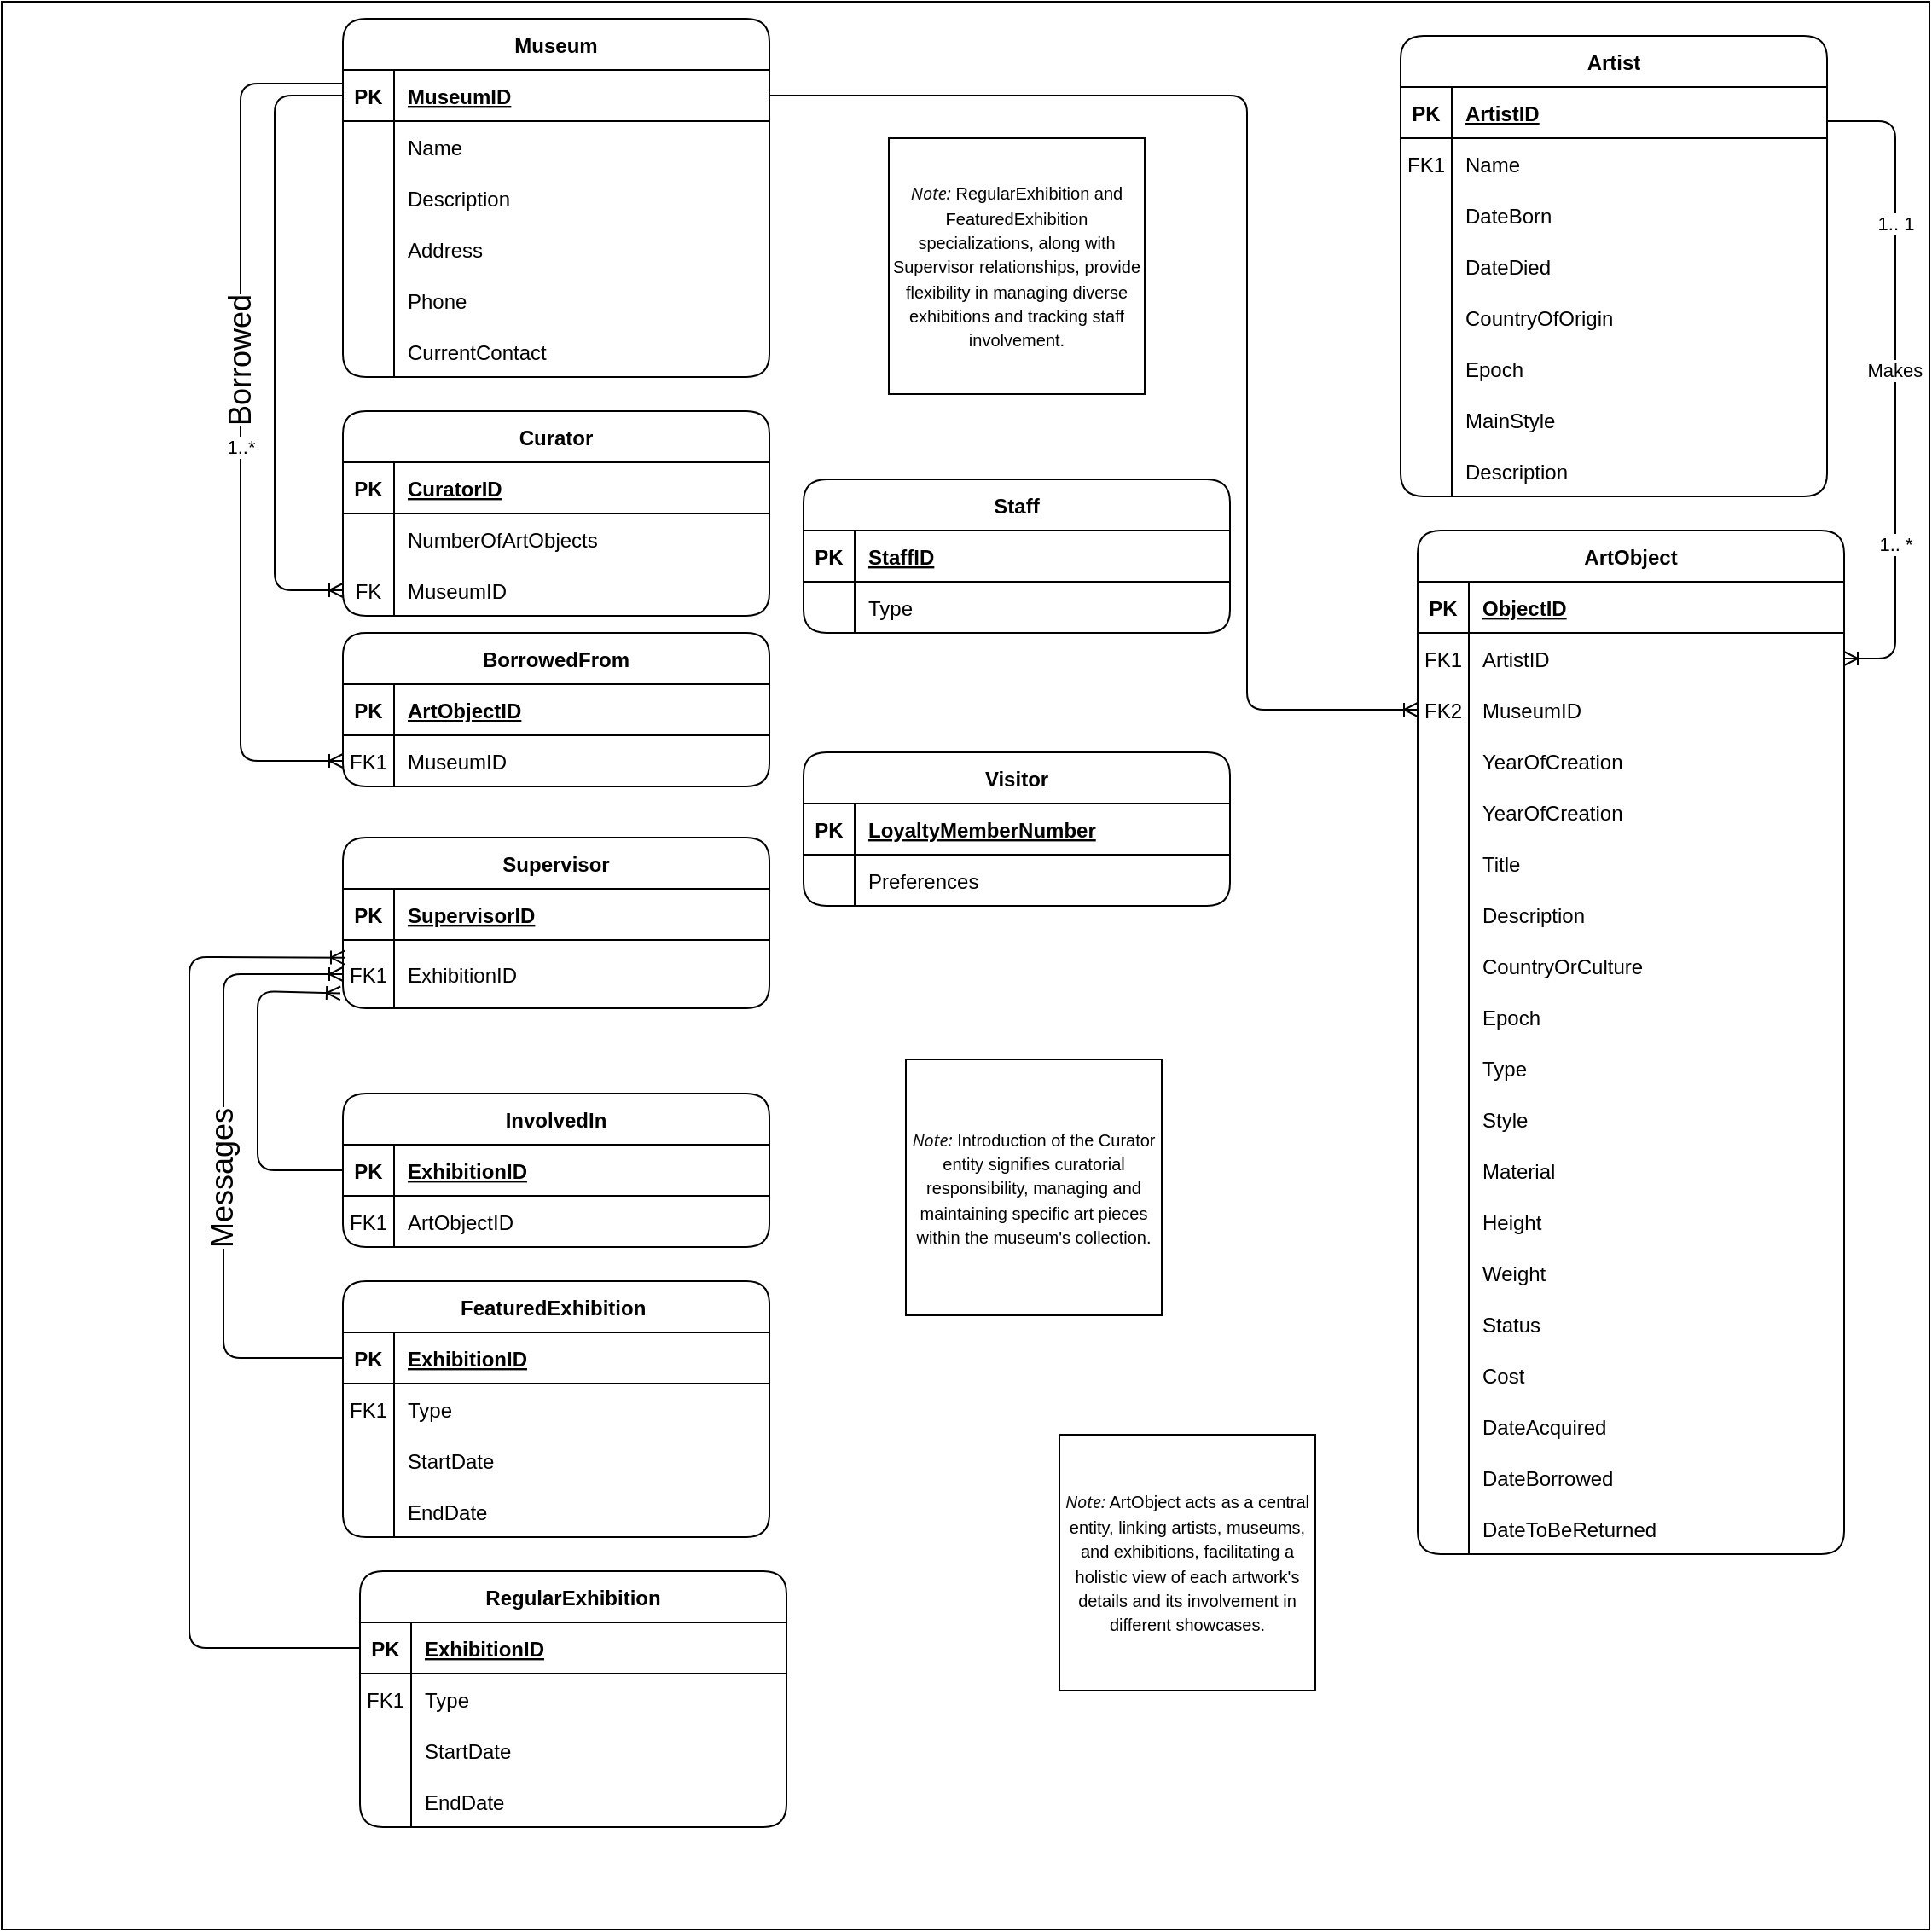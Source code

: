 <mxfile version="22.1.3" type="github">
  <diagram id="R2lEEEUBdFMjLlhIrx00" name="Page-1">
    <mxGraphModel dx="1134" dy="626" grid="1" gridSize="10" guides="1" tooltips="1" connect="1" arrows="1" fold="1" page="1" pageScale="1" pageWidth="850" pageHeight="1100" math="0" shadow="0" extFonts="Permanent Marker^https://fonts.googleapis.com/css?family=Permanent+Marker">
      <root>
        <mxCell id="0" />
        <mxCell id="1" parent="0" />
        <mxCell id="DPGm9fPxpoTdnuKp0uoC-53" value="" style="whiteSpace=wrap;html=1;aspect=fixed;" vertex="1" parent="1">
          <mxGeometry x="30" width="1130" height="1130" as="geometry" />
        </mxCell>
        <mxCell id="C-vyLk0tnHw3VtMMgP7b-2" value="Artist" style="shape=table;startSize=30;container=1;collapsible=1;childLayout=tableLayout;fixedRows=1;rowLines=0;fontStyle=1;align=center;resizeLast=1;rounded=1;" parent="1" vertex="1">
          <mxGeometry x="850" y="20" width="250" height="270" as="geometry" />
        </mxCell>
        <mxCell id="C-vyLk0tnHw3VtMMgP7b-3" value="" style="shape=partialRectangle;collapsible=0;dropTarget=0;pointerEvents=0;fillColor=none;points=[[0,0.5],[1,0.5]];portConstraint=eastwest;top=0;left=0;right=0;bottom=1;rounded=1;" parent="C-vyLk0tnHw3VtMMgP7b-2" vertex="1">
          <mxGeometry y="30" width="250" height="30" as="geometry" />
        </mxCell>
        <mxCell id="C-vyLk0tnHw3VtMMgP7b-4" value="PK" style="shape=partialRectangle;overflow=hidden;connectable=0;fillColor=none;top=0;left=0;bottom=0;right=0;fontStyle=1;rounded=1;" parent="C-vyLk0tnHw3VtMMgP7b-3" vertex="1">
          <mxGeometry width="30" height="30" as="geometry">
            <mxRectangle width="30" height="30" as="alternateBounds" />
          </mxGeometry>
        </mxCell>
        <mxCell id="C-vyLk0tnHw3VtMMgP7b-5" value="ArtistID" style="shape=partialRectangle;overflow=hidden;connectable=0;fillColor=none;top=0;left=0;bottom=0;right=0;align=left;spacingLeft=6;fontStyle=5;rounded=1;" parent="C-vyLk0tnHw3VtMMgP7b-3" vertex="1">
          <mxGeometry x="30" width="220" height="30" as="geometry">
            <mxRectangle width="220" height="30" as="alternateBounds" />
          </mxGeometry>
        </mxCell>
        <mxCell id="C-vyLk0tnHw3VtMMgP7b-6" value="" style="shape=partialRectangle;collapsible=0;dropTarget=0;pointerEvents=0;fillColor=none;points=[[0,0.5],[1,0.5]];portConstraint=eastwest;top=0;left=0;right=0;bottom=0;rounded=1;" parent="C-vyLk0tnHw3VtMMgP7b-2" vertex="1">
          <mxGeometry y="60" width="250" height="30" as="geometry" />
        </mxCell>
        <mxCell id="C-vyLk0tnHw3VtMMgP7b-7" value="FK1" style="shape=partialRectangle;overflow=hidden;connectable=0;fillColor=none;top=0;left=0;bottom=0;right=0;rounded=1;" parent="C-vyLk0tnHw3VtMMgP7b-6" vertex="1">
          <mxGeometry width="30" height="30" as="geometry">
            <mxRectangle width="30" height="30" as="alternateBounds" />
          </mxGeometry>
        </mxCell>
        <mxCell id="C-vyLk0tnHw3VtMMgP7b-8" value="Name" style="shape=partialRectangle;overflow=hidden;connectable=0;fillColor=none;top=0;left=0;bottom=0;right=0;align=left;spacingLeft=6;rounded=1;" parent="C-vyLk0tnHw3VtMMgP7b-6" vertex="1">
          <mxGeometry x="30" width="220" height="30" as="geometry">
            <mxRectangle width="220" height="30" as="alternateBounds" />
          </mxGeometry>
        </mxCell>
        <mxCell id="C-vyLk0tnHw3VtMMgP7b-9" value="" style="shape=partialRectangle;collapsible=0;dropTarget=0;pointerEvents=0;fillColor=none;points=[[0,0.5],[1,0.5]];portConstraint=eastwest;top=0;left=0;right=0;bottom=0;rounded=1;" parent="C-vyLk0tnHw3VtMMgP7b-2" vertex="1">
          <mxGeometry y="90" width="250" height="30" as="geometry" />
        </mxCell>
        <mxCell id="C-vyLk0tnHw3VtMMgP7b-10" value="" style="shape=partialRectangle;overflow=hidden;connectable=0;fillColor=none;top=0;left=0;bottom=0;right=0;rounded=1;" parent="C-vyLk0tnHw3VtMMgP7b-9" vertex="1">
          <mxGeometry width="30" height="30" as="geometry">
            <mxRectangle width="30" height="30" as="alternateBounds" />
          </mxGeometry>
        </mxCell>
        <mxCell id="C-vyLk0tnHw3VtMMgP7b-11" value="DateBorn" style="shape=partialRectangle;overflow=hidden;connectable=0;fillColor=none;top=0;left=0;bottom=0;right=0;align=left;spacingLeft=6;rounded=1;" parent="C-vyLk0tnHw3VtMMgP7b-9" vertex="1">
          <mxGeometry x="30" width="220" height="30" as="geometry">
            <mxRectangle width="220" height="30" as="alternateBounds" />
          </mxGeometry>
        </mxCell>
        <mxCell id="Pg3xcXfKsWaAniXsW-6L-30" style="shape=partialRectangle;collapsible=0;dropTarget=0;pointerEvents=0;fillColor=none;points=[[0,0.5],[1,0.5]];portConstraint=eastwest;top=0;left=0;right=0;bottom=0;rounded=1;" parent="C-vyLk0tnHw3VtMMgP7b-2" vertex="1">
          <mxGeometry y="120" width="250" height="30" as="geometry" />
        </mxCell>
        <mxCell id="Pg3xcXfKsWaAniXsW-6L-31" style="shape=partialRectangle;overflow=hidden;connectable=0;fillColor=none;top=0;left=0;bottom=0;right=0;rounded=1;" parent="Pg3xcXfKsWaAniXsW-6L-30" vertex="1">
          <mxGeometry width="30" height="30" as="geometry">
            <mxRectangle width="30" height="30" as="alternateBounds" />
          </mxGeometry>
        </mxCell>
        <mxCell id="Pg3xcXfKsWaAniXsW-6L-32" value="DateDied " style="shape=partialRectangle;overflow=hidden;connectable=0;fillColor=none;top=0;left=0;bottom=0;right=0;align=left;spacingLeft=6;rounded=1;" parent="Pg3xcXfKsWaAniXsW-6L-30" vertex="1">
          <mxGeometry x="30" width="220" height="30" as="geometry">
            <mxRectangle width="220" height="30" as="alternateBounds" />
          </mxGeometry>
        </mxCell>
        <mxCell id="Pg3xcXfKsWaAniXsW-6L-27" style="shape=partialRectangle;collapsible=0;dropTarget=0;pointerEvents=0;fillColor=none;points=[[0,0.5],[1,0.5]];portConstraint=eastwest;top=0;left=0;right=0;bottom=0;rounded=1;" parent="C-vyLk0tnHw3VtMMgP7b-2" vertex="1">
          <mxGeometry y="150" width="250" height="30" as="geometry" />
        </mxCell>
        <mxCell id="Pg3xcXfKsWaAniXsW-6L-28" style="shape=partialRectangle;overflow=hidden;connectable=0;fillColor=none;top=0;left=0;bottom=0;right=0;rounded=1;" parent="Pg3xcXfKsWaAniXsW-6L-27" vertex="1">
          <mxGeometry width="30" height="30" as="geometry">
            <mxRectangle width="30" height="30" as="alternateBounds" />
          </mxGeometry>
        </mxCell>
        <mxCell id="Pg3xcXfKsWaAniXsW-6L-29" value="CountryOfOrigin" style="shape=partialRectangle;overflow=hidden;connectable=0;fillColor=none;top=0;left=0;bottom=0;right=0;align=left;spacingLeft=6;rounded=1;" parent="Pg3xcXfKsWaAniXsW-6L-27" vertex="1">
          <mxGeometry x="30" width="220" height="30" as="geometry">
            <mxRectangle width="220" height="30" as="alternateBounds" />
          </mxGeometry>
        </mxCell>
        <mxCell id="Pg3xcXfKsWaAniXsW-6L-33" style="shape=partialRectangle;collapsible=0;dropTarget=0;pointerEvents=0;fillColor=none;points=[[0,0.5],[1,0.5]];portConstraint=eastwest;top=0;left=0;right=0;bottom=0;rounded=1;" parent="C-vyLk0tnHw3VtMMgP7b-2" vertex="1">
          <mxGeometry y="180" width="250" height="30" as="geometry" />
        </mxCell>
        <mxCell id="Pg3xcXfKsWaAniXsW-6L-34" style="shape=partialRectangle;overflow=hidden;connectable=0;fillColor=none;top=0;left=0;bottom=0;right=0;rounded=1;" parent="Pg3xcXfKsWaAniXsW-6L-33" vertex="1">
          <mxGeometry width="30" height="30" as="geometry">
            <mxRectangle width="30" height="30" as="alternateBounds" />
          </mxGeometry>
        </mxCell>
        <mxCell id="Pg3xcXfKsWaAniXsW-6L-35" value="Epoch" style="shape=partialRectangle;overflow=hidden;connectable=0;fillColor=none;top=0;left=0;bottom=0;right=0;align=left;spacingLeft=6;rounded=1;" parent="Pg3xcXfKsWaAniXsW-6L-33" vertex="1">
          <mxGeometry x="30" width="220" height="30" as="geometry">
            <mxRectangle width="220" height="30" as="alternateBounds" />
          </mxGeometry>
        </mxCell>
        <mxCell id="Pg3xcXfKsWaAniXsW-6L-36" style="shape=partialRectangle;collapsible=0;dropTarget=0;pointerEvents=0;fillColor=none;points=[[0,0.5],[1,0.5]];portConstraint=eastwest;top=0;left=0;right=0;bottom=0;rounded=1;" parent="C-vyLk0tnHw3VtMMgP7b-2" vertex="1">
          <mxGeometry y="210" width="250" height="30" as="geometry" />
        </mxCell>
        <mxCell id="Pg3xcXfKsWaAniXsW-6L-37" style="shape=partialRectangle;overflow=hidden;connectable=0;fillColor=none;top=0;left=0;bottom=0;right=0;rounded=1;" parent="Pg3xcXfKsWaAniXsW-6L-36" vertex="1">
          <mxGeometry width="30" height="30" as="geometry">
            <mxRectangle width="30" height="30" as="alternateBounds" />
          </mxGeometry>
        </mxCell>
        <mxCell id="Pg3xcXfKsWaAniXsW-6L-38" value="MainStyle " style="shape=partialRectangle;overflow=hidden;connectable=0;fillColor=none;top=0;left=0;bottom=0;right=0;align=left;spacingLeft=6;rounded=1;" parent="Pg3xcXfKsWaAniXsW-6L-36" vertex="1">
          <mxGeometry x="30" width="220" height="30" as="geometry">
            <mxRectangle width="220" height="30" as="alternateBounds" />
          </mxGeometry>
        </mxCell>
        <mxCell id="Pg3xcXfKsWaAniXsW-6L-39" style="shape=partialRectangle;collapsible=0;dropTarget=0;pointerEvents=0;fillColor=none;points=[[0,0.5],[1,0.5]];portConstraint=eastwest;top=0;left=0;right=0;bottom=0;rounded=1;" parent="C-vyLk0tnHw3VtMMgP7b-2" vertex="1">
          <mxGeometry y="240" width="250" height="30" as="geometry" />
        </mxCell>
        <mxCell id="Pg3xcXfKsWaAniXsW-6L-40" style="shape=partialRectangle;overflow=hidden;connectable=0;fillColor=none;top=0;left=0;bottom=0;right=0;rounded=1;" parent="Pg3xcXfKsWaAniXsW-6L-39" vertex="1">
          <mxGeometry width="30" height="30" as="geometry">
            <mxRectangle width="30" height="30" as="alternateBounds" />
          </mxGeometry>
        </mxCell>
        <mxCell id="Pg3xcXfKsWaAniXsW-6L-41" value="Description " style="shape=partialRectangle;overflow=hidden;connectable=0;fillColor=none;top=0;left=0;bottom=0;right=0;align=left;spacingLeft=6;rounded=1;" parent="Pg3xcXfKsWaAniXsW-6L-39" vertex="1">
          <mxGeometry x="30" width="220" height="30" as="geometry">
            <mxRectangle width="220" height="30" as="alternateBounds" />
          </mxGeometry>
        </mxCell>
        <mxCell id="C-vyLk0tnHw3VtMMgP7b-13" value="ArtObject" style="shape=table;startSize=30;container=1;collapsible=1;childLayout=tableLayout;fixedRows=1;rowLines=0;fontStyle=1;align=center;resizeLast=1;rounded=1;" parent="1" vertex="1">
          <mxGeometry x="860" y="310" width="250" height="600" as="geometry" />
        </mxCell>
        <mxCell id="C-vyLk0tnHw3VtMMgP7b-14" value="" style="shape=partialRectangle;collapsible=0;dropTarget=0;pointerEvents=0;fillColor=none;points=[[0,0.5],[1,0.5]];portConstraint=eastwest;top=0;left=0;right=0;bottom=1;rounded=1;" parent="C-vyLk0tnHw3VtMMgP7b-13" vertex="1">
          <mxGeometry y="30" width="250" height="30" as="geometry" />
        </mxCell>
        <mxCell id="C-vyLk0tnHw3VtMMgP7b-15" value="PK" style="shape=partialRectangle;overflow=hidden;connectable=0;fillColor=none;top=0;left=0;bottom=0;right=0;fontStyle=1;rounded=1;" parent="C-vyLk0tnHw3VtMMgP7b-14" vertex="1">
          <mxGeometry width="30" height="30" as="geometry">
            <mxRectangle width="30" height="30" as="alternateBounds" />
          </mxGeometry>
        </mxCell>
        <mxCell id="C-vyLk0tnHw3VtMMgP7b-16" value="ObjectID" style="shape=partialRectangle;overflow=hidden;connectable=0;fillColor=none;top=0;left=0;bottom=0;right=0;align=left;spacingLeft=6;fontStyle=5;rounded=1;" parent="C-vyLk0tnHw3VtMMgP7b-14" vertex="1">
          <mxGeometry x="30" width="220" height="30" as="geometry">
            <mxRectangle width="220" height="30" as="alternateBounds" />
          </mxGeometry>
        </mxCell>
        <mxCell id="C-vyLk0tnHw3VtMMgP7b-17" value="" style="shape=partialRectangle;collapsible=0;dropTarget=0;pointerEvents=0;fillColor=none;points=[[0,0.5],[1,0.5]];portConstraint=eastwest;top=0;left=0;right=0;bottom=0;rounded=1;" parent="C-vyLk0tnHw3VtMMgP7b-13" vertex="1">
          <mxGeometry y="60" width="250" height="30" as="geometry" />
        </mxCell>
        <mxCell id="C-vyLk0tnHw3VtMMgP7b-18" value="FK1" style="shape=partialRectangle;overflow=hidden;connectable=0;fillColor=none;top=0;left=0;bottom=0;right=0;rounded=1;" parent="C-vyLk0tnHw3VtMMgP7b-17" vertex="1">
          <mxGeometry width="30" height="30" as="geometry">
            <mxRectangle width="30" height="30" as="alternateBounds" />
          </mxGeometry>
        </mxCell>
        <mxCell id="C-vyLk0tnHw3VtMMgP7b-19" value="ArtistID" style="shape=partialRectangle;overflow=hidden;connectable=0;fillColor=none;top=0;left=0;bottom=0;right=0;align=left;spacingLeft=6;rounded=1;" parent="C-vyLk0tnHw3VtMMgP7b-17" vertex="1">
          <mxGeometry x="30" width="220" height="30" as="geometry">
            <mxRectangle width="220" height="30" as="alternateBounds" />
          </mxGeometry>
        </mxCell>
        <mxCell id="C-vyLk0tnHw3VtMMgP7b-20" value="" style="shape=partialRectangle;collapsible=0;dropTarget=0;pointerEvents=0;fillColor=none;points=[[0,0.5],[1,0.5]];portConstraint=eastwest;top=0;left=0;right=0;bottom=0;rounded=1;" parent="C-vyLk0tnHw3VtMMgP7b-13" vertex="1">
          <mxGeometry y="90" width="250" height="30" as="geometry" />
        </mxCell>
        <mxCell id="C-vyLk0tnHw3VtMMgP7b-21" value="FK2" style="shape=partialRectangle;overflow=hidden;connectable=0;fillColor=none;top=0;left=0;bottom=0;right=0;rounded=1;" parent="C-vyLk0tnHw3VtMMgP7b-20" vertex="1">
          <mxGeometry width="30" height="30" as="geometry">
            <mxRectangle width="30" height="30" as="alternateBounds" />
          </mxGeometry>
        </mxCell>
        <mxCell id="C-vyLk0tnHw3VtMMgP7b-22" value="MuseumID" style="shape=partialRectangle;overflow=hidden;connectable=0;fillColor=none;top=0;left=0;bottom=0;right=0;align=left;spacingLeft=6;rounded=1;" parent="C-vyLk0tnHw3VtMMgP7b-20" vertex="1">
          <mxGeometry x="30" width="220" height="30" as="geometry">
            <mxRectangle width="220" height="30" as="alternateBounds" />
          </mxGeometry>
        </mxCell>
        <mxCell id="Pg3xcXfKsWaAniXsW-6L-66" style="shape=partialRectangle;collapsible=0;dropTarget=0;pointerEvents=0;fillColor=none;points=[[0,0.5],[1,0.5]];portConstraint=eastwest;top=0;left=0;right=0;bottom=0;rounded=1;" parent="C-vyLk0tnHw3VtMMgP7b-13" vertex="1">
          <mxGeometry y="120" width="250" height="30" as="geometry" />
        </mxCell>
        <mxCell id="Pg3xcXfKsWaAniXsW-6L-67" style="shape=partialRectangle;overflow=hidden;connectable=0;fillColor=none;top=0;left=0;bottom=0;right=0;rounded=1;" parent="Pg3xcXfKsWaAniXsW-6L-66" vertex="1">
          <mxGeometry width="30" height="30" as="geometry">
            <mxRectangle width="30" height="30" as="alternateBounds" />
          </mxGeometry>
        </mxCell>
        <mxCell id="Pg3xcXfKsWaAniXsW-6L-68" value="YearOfCreation " style="shape=partialRectangle;overflow=hidden;connectable=0;fillColor=none;top=0;left=0;bottom=0;right=0;align=left;spacingLeft=6;rounded=1;" parent="Pg3xcXfKsWaAniXsW-6L-66" vertex="1">
          <mxGeometry x="30" width="220" height="30" as="geometry">
            <mxRectangle width="220" height="30" as="alternateBounds" />
          </mxGeometry>
        </mxCell>
        <mxCell id="-G0kKLBausZUBxot1UZY-25" style="shape=partialRectangle;collapsible=0;dropTarget=0;pointerEvents=0;fillColor=none;points=[[0,0.5],[1,0.5]];portConstraint=eastwest;top=0;left=0;right=0;bottom=0;rounded=1;" parent="C-vyLk0tnHw3VtMMgP7b-13" vertex="1">
          <mxGeometry y="150" width="250" height="30" as="geometry" />
        </mxCell>
        <mxCell id="-G0kKLBausZUBxot1UZY-26" style="shape=partialRectangle;overflow=hidden;connectable=0;fillColor=none;top=0;left=0;bottom=0;right=0;rounded=1;" parent="-G0kKLBausZUBxot1UZY-25" vertex="1">
          <mxGeometry width="30" height="30" as="geometry">
            <mxRectangle width="30" height="30" as="alternateBounds" />
          </mxGeometry>
        </mxCell>
        <mxCell id="-G0kKLBausZUBxot1UZY-27" value="YearOfCreation " style="shape=partialRectangle;overflow=hidden;connectable=0;fillColor=none;top=0;left=0;bottom=0;right=0;align=left;spacingLeft=6;rounded=1;" parent="-G0kKLBausZUBxot1UZY-25" vertex="1">
          <mxGeometry x="30" width="220" height="30" as="geometry">
            <mxRectangle width="220" height="30" as="alternateBounds" />
          </mxGeometry>
        </mxCell>
        <mxCell id="Pg3xcXfKsWaAniXsW-6L-63" style="shape=partialRectangle;collapsible=0;dropTarget=0;pointerEvents=0;fillColor=none;points=[[0,0.5],[1,0.5]];portConstraint=eastwest;top=0;left=0;right=0;bottom=0;rounded=1;" parent="C-vyLk0tnHw3VtMMgP7b-13" vertex="1">
          <mxGeometry y="180" width="250" height="30" as="geometry" />
        </mxCell>
        <mxCell id="Pg3xcXfKsWaAniXsW-6L-64" style="shape=partialRectangle;overflow=hidden;connectable=0;fillColor=none;top=0;left=0;bottom=0;right=0;rounded=1;" parent="Pg3xcXfKsWaAniXsW-6L-63" vertex="1">
          <mxGeometry width="30" height="30" as="geometry">
            <mxRectangle width="30" height="30" as="alternateBounds" />
          </mxGeometry>
        </mxCell>
        <mxCell id="Pg3xcXfKsWaAniXsW-6L-65" value="Title " style="shape=partialRectangle;overflow=hidden;connectable=0;fillColor=none;top=0;left=0;bottom=0;right=0;align=left;spacingLeft=6;rounded=1;" parent="Pg3xcXfKsWaAniXsW-6L-63" vertex="1">
          <mxGeometry x="30" width="220" height="30" as="geometry">
            <mxRectangle width="220" height="30" as="alternateBounds" />
          </mxGeometry>
        </mxCell>
        <mxCell id="Pg3xcXfKsWaAniXsW-6L-60" style="shape=partialRectangle;collapsible=0;dropTarget=0;pointerEvents=0;fillColor=none;points=[[0,0.5],[1,0.5]];portConstraint=eastwest;top=0;left=0;right=0;bottom=0;rounded=1;" parent="C-vyLk0tnHw3VtMMgP7b-13" vertex="1">
          <mxGeometry y="210" width="250" height="30" as="geometry" />
        </mxCell>
        <mxCell id="Pg3xcXfKsWaAniXsW-6L-61" style="shape=partialRectangle;overflow=hidden;connectable=0;fillColor=none;top=0;left=0;bottom=0;right=0;rounded=1;" parent="Pg3xcXfKsWaAniXsW-6L-60" vertex="1">
          <mxGeometry width="30" height="30" as="geometry">
            <mxRectangle width="30" height="30" as="alternateBounds" />
          </mxGeometry>
        </mxCell>
        <mxCell id="Pg3xcXfKsWaAniXsW-6L-62" value="Description" style="shape=partialRectangle;overflow=hidden;connectable=0;fillColor=none;top=0;left=0;bottom=0;right=0;align=left;spacingLeft=6;rounded=1;" parent="Pg3xcXfKsWaAniXsW-6L-60" vertex="1">
          <mxGeometry x="30" width="220" height="30" as="geometry">
            <mxRectangle width="220" height="30" as="alternateBounds" />
          </mxGeometry>
        </mxCell>
        <mxCell id="Pg3xcXfKsWaAniXsW-6L-57" style="shape=partialRectangle;collapsible=0;dropTarget=0;pointerEvents=0;fillColor=none;points=[[0,0.5],[1,0.5]];portConstraint=eastwest;top=0;left=0;right=0;bottom=0;rounded=1;" parent="C-vyLk0tnHw3VtMMgP7b-13" vertex="1">
          <mxGeometry y="240" width="250" height="30" as="geometry" />
        </mxCell>
        <mxCell id="Pg3xcXfKsWaAniXsW-6L-58" style="shape=partialRectangle;overflow=hidden;connectable=0;fillColor=none;top=0;left=0;bottom=0;right=0;rounded=1;" parent="Pg3xcXfKsWaAniXsW-6L-57" vertex="1">
          <mxGeometry width="30" height="30" as="geometry">
            <mxRectangle width="30" height="30" as="alternateBounds" />
          </mxGeometry>
        </mxCell>
        <mxCell id="Pg3xcXfKsWaAniXsW-6L-59" value="CountryOrCulture " style="shape=partialRectangle;overflow=hidden;connectable=0;fillColor=none;top=0;left=0;bottom=0;right=0;align=left;spacingLeft=6;rounded=1;" parent="Pg3xcXfKsWaAniXsW-6L-57" vertex="1">
          <mxGeometry x="30" width="220" height="30" as="geometry">
            <mxRectangle width="220" height="30" as="alternateBounds" />
          </mxGeometry>
        </mxCell>
        <mxCell id="Pg3xcXfKsWaAniXsW-6L-54" style="shape=partialRectangle;collapsible=0;dropTarget=0;pointerEvents=0;fillColor=none;points=[[0,0.5],[1,0.5]];portConstraint=eastwest;top=0;left=0;right=0;bottom=0;rounded=1;" parent="C-vyLk0tnHw3VtMMgP7b-13" vertex="1">
          <mxGeometry y="270" width="250" height="30" as="geometry" />
        </mxCell>
        <mxCell id="Pg3xcXfKsWaAniXsW-6L-55" style="shape=partialRectangle;overflow=hidden;connectable=0;fillColor=none;top=0;left=0;bottom=0;right=0;rounded=1;" parent="Pg3xcXfKsWaAniXsW-6L-54" vertex="1">
          <mxGeometry width="30" height="30" as="geometry">
            <mxRectangle width="30" height="30" as="alternateBounds" />
          </mxGeometry>
        </mxCell>
        <mxCell id="Pg3xcXfKsWaAniXsW-6L-56" value="Epoch" style="shape=partialRectangle;overflow=hidden;connectable=0;fillColor=none;top=0;left=0;bottom=0;right=0;align=left;spacingLeft=6;rounded=1;" parent="Pg3xcXfKsWaAniXsW-6L-54" vertex="1">
          <mxGeometry x="30" width="220" height="30" as="geometry">
            <mxRectangle width="220" height="30" as="alternateBounds" />
          </mxGeometry>
        </mxCell>
        <mxCell id="Pg3xcXfKsWaAniXsW-6L-51" style="shape=partialRectangle;collapsible=0;dropTarget=0;pointerEvents=0;fillColor=none;points=[[0,0.5],[1,0.5]];portConstraint=eastwest;top=0;left=0;right=0;bottom=0;rounded=1;" parent="C-vyLk0tnHw3VtMMgP7b-13" vertex="1">
          <mxGeometry y="300" width="250" height="30" as="geometry" />
        </mxCell>
        <mxCell id="Pg3xcXfKsWaAniXsW-6L-52" style="shape=partialRectangle;overflow=hidden;connectable=0;fillColor=none;top=0;left=0;bottom=0;right=0;rounded=1;" parent="Pg3xcXfKsWaAniXsW-6L-51" vertex="1">
          <mxGeometry width="30" height="30" as="geometry">
            <mxRectangle width="30" height="30" as="alternateBounds" />
          </mxGeometry>
        </mxCell>
        <mxCell id="Pg3xcXfKsWaAniXsW-6L-53" value="Type" style="shape=partialRectangle;overflow=hidden;connectable=0;fillColor=none;top=0;left=0;bottom=0;right=0;align=left;spacingLeft=6;rounded=1;" parent="Pg3xcXfKsWaAniXsW-6L-51" vertex="1">
          <mxGeometry x="30" width="220" height="30" as="geometry">
            <mxRectangle width="220" height="30" as="alternateBounds" />
          </mxGeometry>
        </mxCell>
        <mxCell id="Pg3xcXfKsWaAniXsW-6L-48" style="shape=partialRectangle;collapsible=0;dropTarget=0;pointerEvents=0;fillColor=none;points=[[0,0.5],[1,0.5]];portConstraint=eastwest;top=0;left=0;right=0;bottom=0;rounded=1;" parent="C-vyLk0tnHw3VtMMgP7b-13" vertex="1">
          <mxGeometry y="330" width="250" height="30" as="geometry" />
        </mxCell>
        <mxCell id="Pg3xcXfKsWaAniXsW-6L-49" style="shape=partialRectangle;overflow=hidden;connectable=0;fillColor=none;top=0;left=0;bottom=0;right=0;rounded=1;" parent="Pg3xcXfKsWaAniXsW-6L-48" vertex="1">
          <mxGeometry width="30" height="30" as="geometry">
            <mxRectangle width="30" height="30" as="alternateBounds" />
          </mxGeometry>
        </mxCell>
        <mxCell id="Pg3xcXfKsWaAniXsW-6L-50" value="Style" style="shape=partialRectangle;overflow=hidden;connectable=0;fillColor=none;top=0;left=0;bottom=0;right=0;align=left;spacingLeft=6;rounded=1;" parent="Pg3xcXfKsWaAniXsW-6L-48" vertex="1">
          <mxGeometry x="30" width="220" height="30" as="geometry">
            <mxRectangle width="220" height="30" as="alternateBounds" />
          </mxGeometry>
        </mxCell>
        <mxCell id="Pg3xcXfKsWaAniXsW-6L-45" style="shape=partialRectangle;collapsible=0;dropTarget=0;pointerEvents=0;fillColor=none;points=[[0,0.5],[1,0.5]];portConstraint=eastwest;top=0;left=0;right=0;bottom=0;rounded=1;" parent="C-vyLk0tnHw3VtMMgP7b-13" vertex="1">
          <mxGeometry y="360" width="250" height="30" as="geometry" />
        </mxCell>
        <mxCell id="Pg3xcXfKsWaAniXsW-6L-46" style="shape=partialRectangle;overflow=hidden;connectable=0;fillColor=none;top=0;left=0;bottom=0;right=0;rounded=1;" parent="Pg3xcXfKsWaAniXsW-6L-45" vertex="1">
          <mxGeometry width="30" height="30" as="geometry">
            <mxRectangle width="30" height="30" as="alternateBounds" />
          </mxGeometry>
        </mxCell>
        <mxCell id="Pg3xcXfKsWaAniXsW-6L-47" value="Material " style="shape=partialRectangle;overflow=hidden;connectable=0;fillColor=none;top=0;left=0;bottom=0;right=0;align=left;spacingLeft=6;rounded=1;" parent="Pg3xcXfKsWaAniXsW-6L-45" vertex="1">
          <mxGeometry x="30" width="220" height="30" as="geometry">
            <mxRectangle width="220" height="30" as="alternateBounds" />
          </mxGeometry>
        </mxCell>
        <mxCell id="Pg3xcXfKsWaAniXsW-6L-42" style="shape=partialRectangle;collapsible=0;dropTarget=0;pointerEvents=0;fillColor=none;points=[[0,0.5],[1,0.5]];portConstraint=eastwest;top=0;left=0;right=0;bottom=0;rounded=1;" parent="C-vyLk0tnHw3VtMMgP7b-13" vertex="1">
          <mxGeometry y="390" width="250" height="30" as="geometry" />
        </mxCell>
        <mxCell id="Pg3xcXfKsWaAniXsW-6L-43" style="shape=partialRectangle;overflow=hidden;connectable=0;fillColor=none;top=0;left=0;bottom=0;right=0;rounded=1;" parent="Pg3xcXfKsWaAniXsW-6L-42" vertex="1">
          <mxGeometry width="30" height="30" as="geometry">
            <mxRectangle width="30" height="30" as="alternateBounds" />
          </mxGeometry>
        </mxCell>
        <mxCell id="Pg3xcXfKsWaAniXsW-6L-44" value="Height" style="shape=partialRectangle;overflow=hidden;connectable=0;fillColor=none;top=0;left=0;bottom=0;right=0;align=left;spacingLeft=6;rounded=1;" parent="Pg3xcXfKsWaAniXsW-6L-42" vertex="1">
          <mxGeometry x="30" width="220" height="30" as="geometry">
            <mxRectangle width="220" height="30" as="alternateBounds" />
          </mxGeometry>
        </mxCell>
        <mxCell id="Pg3xcXfKsWaAniXsW-6L-72" style="shape=partialRectangle;collapsible=0;dropTarget=0;pointerEvents=0;fillColor=none;points=[[0,0.5],[1,0.5]];portConstraint=eastwest;top=0;left=0;right=0;bottom=0;rounded=1;" parent="C-vyLk0tnHw3VtMMgP7b-13" vertex="1">
          <mxGeometry y="420" width="250" height="30" as="geometry" />
        </mxCell>
        <mxCell id="Pg3xcXfKsWaAniXsW-6L-73" style="shape=partialRectangle;overflow=hidden;connectable=0;fillColor=none;top=0;left=0;bottom=0;right=0;rounded=1;" parent="Pg3xcXfKsWaAniXsW-6L-72" vertex="1">
          <mxGeometry width="30" height="30" as="geometry">
            <mxRectangle width="30" height="30" as="alternateBounds" />
          </mxGeometry>
        </mxCell>
        <mxCell id="Pg3xcXfKsWaAniXsW-6L-74" value="Weight" style="shape=partialRectangle;overflow=hidden;connectable=0;fillColor=none;top=0;left=0;bottom=0;right=0;align=left;spacingLeft=6;rounded=1;" parent="Pg3xcXfKsWaAniXsW-6L-72" vertex="1">
          <mxGeometry x="30" width="220" height="30" as="geometry">
            <mxRectangle width="220" height="30" as="alternateBounds" />
          </mxGeometry>
        </mxCell>
        <mxCell id="Pg3xcXfKsWaAniXsW-6L-69" style="shape=partialRectangle;collapsible=0;dropTarget=0;pointerEvents=0;fillColor=none;points=[[0,0.5],[1,0.5]];portConstraint=eastwest;top=0;left=0;right=0;bottom=0;rounded=1;" parent="C-vyLk0tnHw3VtMMgP7b-13" vertex="1">
          <mxGeometry y="450" width="250" height="30" as="geometry" />
        </mxCell>
        <mxCell id="Pg3xcXfKsWaAniXsW-6L-70" style="shape=partialRectangle;overflow=hidden;connectable=0;fillColor=none;top=0;left=0;bottom=0;right=0;rounded=1;" parent="Pg3xcXfKsWaAniXsW-6L-69" vertex="1">
          <mxGeometry width="30" height="30" as="geometry">
            <mxRectangle width="30" height="30" as="alternateBounds" />
          </mxGeometry>
        </mxCell>
        <mxCell id="Pg3xcXfKsWaAniXsW-6L-71" value="Status" style="shape=partialRectangle;overflow=hidden;connectable=0;fillColor=none;top=0;left=0;bottom=0;right=0;align=left;spacingLeft=6;rounded=1;" parent="Pg3xcXfKsWaAniXsW-6L-69" vertex="1">
          <mxGeometry x="30" width="220" height="30" as="geometry">
            <mxRectangle width="220" height="30" as="alternateBounds" />
          </mxGeometry>
        </mxCell>
        <mxCell id="Pg3xcXfKsWaAniXsW-6L-81" style="shape=partialRectangle;collapsible=0;dropTarget=0;pointerEvents=0;fillColor=none;points=[[0,0.5],[1,0.5]];portConstraint=eastwest;top=0;left=0;right=0;bottom=0;rounded=1;" parent="C-vyLk0tnHw3VtMMgP7b-13" vertex="1">
          <mxGeometry y="480" width="250" height="30" as="geometry" />
        </mxCell>
        <mxCell id="Pg3xcXfKsWaAniXsW-6L-82" style="shape=partialRectangle;overflow=hidden;connectable=0;fillColor=none;top=0;left=0;bottom=0;right=0;rounded=1;" parent="Pg3xcXfKsWaAniXsW-6L-81" vertex="1">
          <mxGeometry width="30" height="30" as="geometry">
            <mxRectangle width="30" height="30" as="alternateBounds" />
          </mxGeometry>
        </mxCell>
        <mxCell id="Pg3xcXfKsWaAniXsW-6L-83" value="Cost " style="shape=partialRectangle;overflow=hidden;connectable=0;fillColor=none;top=0;left=0;bottom=0;right=0;align=left;spacingLeft=6;rounded=1;" parent="Pg3xcXfKsWaAniXsW-6L-81" vertex="1">
          <mxGeometry x="30" width="220" height="30" as="geometry">
            <mxRectangle width="220" height="30" as="alternateBounds" />
          </mxGeometry>
        </mxCell>
        <mxCell id="Pg3xcXfKsWaAniXsW-6L-78" style="shape=partialRectangle;collapsible=0;dropTarget=0;pointerEvents=0;fillColor=none;points=[[0,0.5],[1,0.5]];portConstraint=eastwest;top=0;left=0;right=0;bottom=0;rounded=1;" parent="C-vyLk0tnHw3VtMMgP7b-13" vertex="1">
          <mxGeometry y="510" width="250" height="30" as="geometry" />
        </mxCell>
        <mxCell id="Pg3xcXfKsWaAniXsW-6L-79" style="shape=partialRectangle;overflow=hidden;connectable=0;fillColor=none;top=0;left=0;bottom=0;right=0;rounded=1;" parent="Pg3xcXfKsWaAniXsW-6L-78" vertex="1">
          <mxGeometry width="30" height="30" as="geometry">
            <mxRectangle width="30" height="30" as="alternateBounds" />
          </mxGeometry>
        </mxCell>
        <mxCell id="Pg3xcXfKsWaAniXsW-6L-80" value="DateAcquired" style="shape=partialRectangle;overflow=hidden;connectable=0;fillColor=none;top=0;left=0;bottom=0;right=0;align=left;spacingLeft=6;rounded=1;" parent="Pg3xcXfKsWaAniXsW-6L-78" vertex="1">
          <mxGeometry x="30" width="220" height="30" as="geometry">
            <mxRectangle width="220" height="30" as="alternateBounds" />
          </mxGeometry>
        </mxCell>
        <mxCell id="Pg3xcXfKsWaAniXsW-6L-75" style="shape=partialRectangle;collapsible=0;dropTarget=0;pointerEvents=0;fillColor=none;points=[[0,0.5],[1,0.5]];portConstraint=eastwest;top=0;left=0;right=0;bottom=0;rounded=1;" parent="C-vyLk0tnHw3VtMMgP7b-13" vertex="1">
          <mxGeometry y="540" width="250" height="30" as="geometry" />
        </mxCell>
        <mxCell id="Pg3xcXfKsWaAniXsW-6L-76" style="shape=partialRectangle;overflow=hidden;connectable=0;fillColor=none;top=0;left=0;bottom=0;right=0;rounded=1;" parent="Pg3xcXfKsWaAniXsW-6L-75" vertex="1">
          <mxGeometry width="30" height="30" as="geometry">
            <mxRectangle width="30" height="30" as="alternateBounds" />
          </mxGeometry>
        </mxCell>
        <mxCell id="Pg3xcXfKsWaAniXsW-6L-77" value="DateBorrowed" style="shape=partialRectangle;overflow=hidden;connectable=0;fillColor=none;top=0;left=0;bottom=0;right=0;align=left;spacingLeft=6;rounded=1;" parent="Pg3xcXfKsWaAniXsW-6L-75" vertex="1">
          <mxGeometry x="30" width="220" height="30" as="geometry">
            <mxRectangle width="220" height="30" as="alternateBounds" />
          </mxGeometry>
        </mxCell>
        <mxCell id="Pg3xcXfKsWaAniXsW-6L-84" style="shape=partialRectangle;collapsible=0;dropTarget=0;pointerEvents=0;fillColor=none;points=[[0,0.5],[1,0.5]];portConstraint=eastwest;top=0;left=0;right=0;bottom=0;rounded=1;" parent="C-vyLk0tnHw3VtMMgP7b-13" vertex="1">
          <mxGeometry y="570" width="250" height="30" as="geometry" />
        </mxCell>
        <mxCell id="Pg3xcXfKsWaAniXsW-6L-85" style="shape=partialRectangle;overflow=hidden;connectable=0;fillColor=none;top=0;left=0;bottom=0;right=0;rounded=1;" parent="Pg3xcXfKsWaAniXsW-6L-84" vertex="1">
          <mxGeometry width="30" height="30" as="geometry">
            <mxRectangle width="30" height="30" as="alternateBounds" />
          </mxGeometry>
        </mxCell>
        <mxCell id="Pg3xcXfKsWaAniXsW-6L-86" value="DateToBeReturned" style="shape=partialRectangle;overflow=hidden;connectable=0;fillColor=none;top=0;left=0;bottom=0;right=0;align=left;spacingLeft=6;rounded=1;" parent="Pg3xcXfKsWaAniXsW-6L-84" vertex="1">
          <mxGeometry x="30" width="220" height="30" as="geometry">
            <mxRectangle width="220" height="30" as="alternateBounds" />
          </mxGeometry>
        </mxCell>
        <mxCell id="C-vyLk0tnHw3VtMMgP7b-23" value="Museum" style="shape=table;startSize=30;container=1;collapsible=1;childLayout=tableLayout;fixedRows=1;rowLines=0;fontStyle=1;align=center;resizeLast=1;rounded=1;" parent="1" vertex="1">
          <mxGeometry x="230" y="10" width="250" height="210" as="geometry" />
        </mxCell>
        <mxCell id="C-vyLk0tnHw3VtMMgP7b-24" value="" style="shape=partialRectangle;collapsible=0;dropTarget=0;pointerEvents=0;fillColor=none;points=[[0,0.5],[1,0.5]];portConstraint=eastwest;top=0;left=0;right=0;bottom=1;rounded=1;" parent="C-vyLk0tnHw3VtMMgP7b-23" vertex="1">
          <mxGeometry y="30" width="250" height="30" as="geometry" />
        </mxCell>
        <mxCell id="C-vyLk0tnHw3VtMMgP7b-25" value="PK" style="shape=partialRectangle;overflow=hidden;connectable=0;fillColor=none;top=0;left=0;bottom=0;right=0;fontStyle=1;rounded=1;" parent="C-vyLk0tnHw3VtMMgP7b-24" vertex="1">
          <mxGeometry width="30" height="30" as="geometry">
            <mxRectangle width="30" height="30" as="alternateBounds" />
          </mxGeometry>
        </mxCell>
        <mxCell id="C-vyLk0tnHw3VtMMgP7b-26" value="MuseumID" style="shape=partialRectangle;overflow=hidden;connectable=0;fillColor=none;top=0;left=0;bottom=0;right=0;align=left;spacingLeft=6;fontStyle=5;rounded=1;" parent="C-vyLk0tnHw3VtMMgP7b-24" vertex="1">
          <mxGeometry x="30" width="220" height="30" as="geometry">
            <mxRectangle width="220" height="30" as="alternateBounds" />
          </mxGeometry>
        </mxCell>
        <mxCell id="C-vyLk0tnHw3VtMMgP7b-27" value="" style="shape=partialRectangle;collapsible=0;dropTarget=0;pointerEvents=0;fillColor=none;points=[[0,0.5],[1,0.5]];portConstraint=eastwest;top=0;left=0;right=0;bottom=0;rounded=1;" parent="C-vyLk0tnHw3VtMMgP7b-23" vertex="1">
          <mxGeometry y="60" width="250" height="30" as="geometry" />
        </mxCell>
        <mxCell id="C-vyLk0tnHw3VtMMgP7b-28" value="" style="shape=partialRectangle;overflow=hidden;connectable=0;fillColor=none;top=0;left=0;bottom=0;right=0;rounded=1;" parent="C-vyLk0tnHw3VtMMgP7b-27" vertex="1">
          <mxGeometry width="30" height="30" as="geometry">
            <mxRectangle width="30" height="30" as="alternateBounds" />
          </mxGeometry>
        </mxCell>
        <mxCell id="C-vyLk0tnHw3VtMMgP7b-29" value="Name" style="shape=partialRectangle;overflow=hidden;connectable=0;fillColor=none;top=0;left=0;bottom=0;right=0;align=left;spacingLeft=6;rounded=1;" parent="C-vyLk0tnHw3VtMMgP7b-27" vertex="1">
          <mxGeometry x="30" width="220" height="30" as="geometry">
            <mxRectangle width="220" height="30" as="alternateBounds" />
          </mxGeometry>
        </mxCell>
        <mxCell id="Pg3xcXfKsWaAniXsW-6L-16" style="shape=partialRectangle;collapsible=0;dropTarget=0;pointerEvents=0;fillColor=none;points=[[0,0.5],[1,0.5]];portConstraint=eastwest;top=0;left=0;right=0;bottom=0;rounded=1;" parent="C-vyLk0tnHw3VtMMgP7b-23" vertex="1">
          <mxGeometry y="90" width="250" height="30" as="geometry" />
        </mxCell>
        <mxCell id="Pg3xcXfKsWaAniXsW-6L-17" style="shape=partialRectangle;overflow=hidden;connectable=0;fillColor=none;top=0;left=0;bottom=0;right=0;rounded=1;" parent="Pg3xcXfKsWaAniXsW-6L-16" vertex="1">
          <mxGeometry width="30" height="30" as="geometry">
            <mxRectangle width="30" height="30" as="alternateBounds" />
          </mxGeometry>
        </mxCell>
        <mxCell id="Pg3xcXfKsWaAniXsW-6L-18" value="Description" style="shape=partialRectangle;overflow=hidden;connectable=0;fillColor=none;top=0;left=0;bottom=0;right=0;align=left;spacingLeft=6;rounded=1;" parent="Pg3xcXfKsWaAniXsW-6L-16" vertex="1">
          <mxGeometry x="30" width="220" height="30" as="geometry">
            <mxRectangle width="220" height="30" as="alternateBounds" />
          </mxGeometry>
        </mxCell>
        <mxCell id="Pg3xcXfKsWaAniXsW-6L-13" style="shape=partialRectangle;collapsible=0;dropTarget=0;pointerEvents=0;fillColor=none;points=[[0,0.5],[1,0.5]];portConstraint=eastwest;top=0;left=0;right=0;bottom=0;rounded=1;" parent="C-vyLk0tnHw3VtMMgP7b-23" vertex="1">
          <mxGeometry y="120" width="250" height="30" as="geometry" />
        </mxCell>
        <mxCell id="Pg3xcXfKsWaAniXsW-6L-14" style="shape=partialRectangle;overflow=hidden;connectable=0;fillColor=none;top=0;left=0;bottom=0;right=0;rounded=1;" parent="Pg3xcXfKsWaAniXsW-6L-13" vertex="1">
          <mxGeometry width="30" height="30" as="geometry">
            <mxRectangle width="30" height="30" as="alternateBounds" />
          </mxGeometry>
        </mxCell>
        <mxCell id="Pg3xcXfKsWaAniXsW-6L-15" value="Address" style="shape=partialRectangle;overflow=hidden;connectable=0;fillColor=none;top=0;left=0;bottom=0;right=0;align=left;spacingLeft=6;rounded=1;" parent="Pg3xcXfKsWaAniXsW-6L-13" vertex="1">
          <mxGeometry x="30" width="220" height="30" as="geometry">
            <mxRectangle width="220" height="30" as="alternateBounds" />
          </mxGeometry>
        </mxCell>
        <mxCell id="Pg3xcXfKsWaAniXsW-6L-10" style="shape=partialRectangle;collapsible=0;dropTarget=0;pointerEvents=0;fillColor=none;points=[[0,0.5],[1,0.5]];portConstraint=eastwest;top=0;left=0;right=0;bottom=0;rounded=1;" parent="C-vyLk0tnHw3VtMMgP7b-23" vertex="1">
          <mxGeometry y="150" width="250" height="30" as="geometry" />
        </mxCell>
        <mxCell id="Pg3xcXfKsWaAniXsW-6L-11" style="shape=partialRectangle;overflow=hidden;connectable=0;fillColor=none;top=0;left=0;bottom=0;right=0;rounded=1;" parent="Pg3xcXfKsWaAniXsW-6L-10" vertex="1">
          <mxGeometry width="30" height="30" as="geometry">
            <mxRectangle width="30" height="30" as="alternateBounds" />
          </mxGeometry>
        </mxCell>
        <mxCell id="Pg3xcXfKsWaAniXsW-6L-12" value="Phone " style="shape=partialRectangle;overflow=hidden;connectable=0;fillColor=none;top=0;left=0;bottom=0;right=0;align=left;spacingLeft=6;rounded=1;" parent="Pg3xcXfKsWaAniXsW-6L-10" vertex="1">
          <mxGeometry x="30" width="220" height="30" as="geometry">
            <mxRectangle width="220" height="30" as="alternateBounds" />
          </mxGeometry>
        </mxCell>
        <mxCell id="Pg3xcXfKsWaAniXsW-6L-7" style="shape=partialRectangle;collapsible=0;dropTarget=0;pointerEvents=0;fillColor=none;points=[[0,0.5],[1,0.5]];portConstraint=eastwest;top=0;left=0;right=0;bottom=0;rounded=1;" parent="C-vyLk0tnHw3VtMMgP7b-23" vertex="1">
          <mxGeometry y="180" width="250" height="30" as="geometry" />
        </mxCell>
        <mxCell id="Pg3xcXfKsWaAniXsW-6L-8" style="shape=partialRectangle;overflow=hidden;connectable=0;fillColor=none;top=0;left=0;bottom=0;right=0;rounded=1;" parent="Pg3xcXfKsWaAniXsW-6L-7" vertex="1">
          <mxGeometry width="30" height="30" as="geometry">
            <mxRectangle width="30" height="30" as="alternateBounds" />
          </mxGeometry>
        </mxCell>
        <mxCell id="Pg3xcXfKsWaAniXsW-6L-9" value="CurrentContact" style="shape=partialRectangle;overflow=hidden;connectable=0;fillColor=none;top=0;left=0;bottom=0;right=0;align=left;spacingLeft=6;rounded=1;" parent="Pg3xcXfKsWaAniXsW-6L-7" vertex="1">
          <mxGeometry x="30" width="220" height="30" as="geometry">
            <mxRectangle width="220" height="30" as="alternateBounds" />
          </mxGeometry>
        </mxCell>
        <mxCell id="Pg3xcXfKsWaAniXsW-6L-90" value="Curator" style="shape=table;startSize=30;container=1;collapsible=1;childLayout=tableLayout;fixedRows=1;rowLines=0;fontStyle=1;align=center;resizeLast=1;rounded=1;" parent="1" vertex="1">
          <mxGeometry x="230" y="240" width="250" height="120" as="geometry" />
        </mxCell>
        <mxCell id="Pg3xcXfKsWaAniXsW-6L-91" value="" style="shape=partialRectangle;collapsible=0;dropTarget=0;pointerEvents=0;fillColor=none;points=[[0,0.5],[1,0.5]];portConstraint=eastwest;top=0;left=0;right=0;bottom=1;rounded=1;" parent="Pg3xcXfKsWaAniXsW-6L-90" vertex="1">
          <mxGeometry y="30" width="250" height="30" as="geometry" />
        </mxCell>
        <mxCell id="Pg3xcXfKsWaAniXsW-6L-92" value="PK" style="shape=partialRectangle;overflow=hidden;connectable=0;fillColor=none;top=0;left=0;bottom=0;right=0;fontStyle=1;rounded=1;" parent="Pg3xcXfKsWaAniXsW-6L-91" vertex="1">
          <mxGeometry width="30" height="30" as="geometry">
            <mxRectangle width="30" height="30" as="alternateBounds" />
          </mxGeometry>
        </mxCell>
        <mxCell id="Pg3xcXfKsWaAniXsW-6L-93" value="CuratorID" style="shape=partialRectangle;overflow=hidden;connectable=0;fillColor=none;top=0;left=0;bottom=0;right=0;align=left;spacingLeft=6;fontStyle=5;rounded=1;" parent="Pg3xcXfKsWaAniXsW-6L-91" vertex="1">
          <mxGeometry x="30" width="220" height="30" as="geometry">
            <mxRectangle width="220" height="30" as="alternateBounds" />
          </mxGeometry>
        </mxCell>
        <mxCell id="Pg3xcXfKsWaAniXsW-6L-94" value="" style="shape=partialRectangle;collapsible=0;dropTarget=0;pointerEvents=0;fillColor=none;points=[[0,0.5],[1,0.5]];portConstraint=eastwest;top=0;left=0;right=0;bottom=0;rounded=1;" parent="Pg3xcXfKsWaAniXsW-6L-90" vertex="1">
          <mxGeometry y="60" width="250" height="30" as="geometry" />
        </mxCell>
        <mxCell id="Pg3xcXfKsWaAniXsW-6L-95" value="" style="shape=partialRectangle;overflow=hidden;connectable=0;fillColor=none;top=0;left=0;bottom=0;right=0;rounded=1;" parent="Pg3xcXfKsWaAniXsW-6L-94" vertex="1">
          <mxGeometry width="30" height="30" as="geometry">
            <mxRectangle width="30" height="30" as="alternateBounds" />
          </mxGeometry>
        </mxCell>
        <mxCell id="Pg3xcXfKsWaAniXsW-6L-96" value="NumberOfArtObjects" style="shape=partialRectangle;overflow=hidden;connectable=0;fillColor=none;top=0;left=0;bottom=0;right=0;align=left;spacingLeft=6;rounded=1;" parent="Pg3xcXfKsWaAniXsW-6L-94" vertex="1">
          <mxGeometry x="30" width="220" height="30" as="geometry">
            <mxRectangle width="220" height="30" as="alternateBounds" />
          </mxGeometry>
        </mxCell>
        <mxCell id="Pg3xcXfKsWaAniXsW-6L-97" style="shape=partialRectangle;collapsible=0;dropTarget=0;pointerEvents=0;fillColor=none;points=[[0,0.5],[1,0.5]];portConstraint=eastwest;top=0;left=0;right=0;bottom=0;rounded=1;" parent="Pg3xcXfKsWaAniXsW-6L-90" vertex="1">
          <mxGeometry y="90" width="250" height="30" as="geometry" />
        </mxCell>
        <mxCell id="Pg3xcXfKsWaAniXsW-6L-98" value="FK" style="shape=partialRectangle;overflow=hidden;connectable=0;fillColor=none;top=0;left=0;bottom=0;right=0;rounded=1;" parent="Pg3xcXfKsWaAniXsW-6L-97" vertex="1">
          <mxGeometry width="30" height="30" as="geometry">
            <mxRectangle width="30" height="30" as="alternateBounds" />
          </mxGeometry>
        </mxCell>
        <mxCell id="Pg3xcXfKsWaAniXsW-6L-99" value="MuseumID" style="shape=partialRectangle;overflow=hidden;connectable=0;fillColor=none;top=0;left=0;bottom=0;right=0;align=left;spacingLeft=6;rounded=1;" parent="Pg3xcXfKsWaAniXsW-6L-97" vertex="1">
          <mxGeometry x="30" width="220" height="30" as="geometry">
            <mxRectangle width="220" height="30" as="alternateBounds" />
          </mxGeometry>
        </mxCell>
        <mxCell id="Pg3xcXfKsWaAniXsW-6L-134" value="Visitor" style="shape=table;startSize=30;container=1;collapsible=1;childLayout=tableLayout;fixedRows=1;rowLines=0;fontStyle=1;align=center;resizeLast=1;rounded=1;" parent="1" vertex="1">
          <mxGeometry x="500" y="440" width="250" height="90" as="geometry" />
        </mxCell>
        <mxCell id="Pg3xcXfKsWaAniXsW-6L-135" value="" style="shape=partialRectangle;collapsible=0;dropTarget=0;pointerEvents=0;fillColor=none;points=[[0,0.5],[1,0.5]];portConstraint=eastwest;top=0;left=0;right=0;bottom=1;rounded=1;" parent="Pg3xcXfKsWaAniXsW-6L-134" vertex="1">
          <mxGeometry y="30" width="250" height="30" as="geometry" />
        </mxCell>
        <mxCell id="Pg3xcXfKsWaAniXsW-6L-136" value="PK" style="shape=partialRectangle;overflow=hidden;connectable=0;fillColor=none;top=0;left=0;bottom=0;right=0;fontStyle=1;rounded=1;" parent="Pg3xcXfKsWaAniXsW-6L-135" vertex="1">
          <mxGeometry width="30" height="30" as="geometry">
            <mxRectangle width="30" height="30" as="alternateBounds" />
          </mxGeometry>
        </mxCell>
        <mxCell id="Pg3xcXfKsWaAniXsW-6L-137" value="LoyaltyMemberNumber" style="shape=partialRectangle;overflow=hidden;connectable=0;fillColor=none;top=0;left=0;bottom=0;right=0;align=left;spacingLeft=6;fontStyle=5;rounded=1;" parent="Pg3xcXfKsWaAniXsW-6L-135" vertex="1">
          <mxGeometry x="30" width="220" height="30" as="geometry">
            <mxRectangle width="220" height="30" as="alternateBounds" />
          </mxGeometry>
        </mxCell>
        <mxCell id="Pg3xcXfKsWaAniXsW-6L-141" value="" style="shape=partialRectangle;collapsible=0;dropTarget=0;pointerEvents=0;fillColor=none;points=[[0,0.5],[1,0.5]];portConstraint=eastwest;top=0;left=0;right=0;bottom=0;rounded=1;" parent="Pg3xcXfKsWaAniXsW-6L-134" vertex="1">
          <mxGeometry y="60" width="250" height="30" as="geometry" />
        </mxCell>
        <mxCell id="Pg3xcXfKsWaAniXsW-6L-142" value="" style="shape=partialRectangle;overflow=hidden;connectable=0;fillColor=none;top=0;left=0;bottom=0;right=0;rounded=1;" parent="Pg3xcXfKsWaAniXsW-6L-141" vertex="1">
          <mxGeometry width="30" height="30" as="geometry">
            <mxRectangle width="30" height="30" as="alternateBounds" />
          </mxGeometry>
        </mxCell>
        <mxCell id="Pg3xcXfKsWaAniXsW-6L-143" value="Preferences" style="shape=partialRectangle;overflow=hidden;connectable=0;fillColor=none;top=0;left=0;bottom=0;right=0;align=left;spacingLeft=6;rounded=1;" parent="Pg3xcXfKsWaAniXsW-6L-141" vertex="1">
          <mxGeometry x="30" width="220" height="30" as="geometry">
            <mxRectangle width="220" height="30" as="alternateBounds" />
          </mxGeometry>
        </mxCell>
        <mxCell id="Pg3xcXfKsWaAniXsW-6L-147" value="Staff" style="shape=table;startSize=30;container=1;collapsible=1;childLayout=tableLayout;fixedRows=1;rowLines=0;fontStyle=1;align=center;resizeLast=1;rounded=1;" parent="1" vertex="1">
          <mxGeometry x="500" y="280" width="250" height="90" as="geometry" />
        </mxCell>
        <mxCell id="Pg3xcXfKsWaAniXsW-6L-148" value="" style="shape=partialRectangle;collapsible=0;dropTarget=0;pointerEvents=0;fillColor=none;points=[[0,0.5],[1,0.5]];portConstraint=eastwest;top=0;left=0;right=0;bottom=1;rounded=1;" parent="Pg3xcXfKsWaAniXsW-6L-147" vertex="1">
          <mxGeometry y="30" width="250" height="30" as="geometry" />
        </mxCell>
        <mxCell id="Pg3xcXfKsWaAniXsW-6L-149" value="PK" style="shape=partialRectangle;overflow=hidden;connectable=0;fillColor=none;top=0;left=0;bottom=0;right=0;fontStyle=1;rounded=1;" parent="Pg3xcXfKsWaAniXsW-6L-148" vertex="1">
          <mxGeometry width="30" height="30" as="geometry">
            <mxRectangle width="30" height="30" as="alternateBounds" />
          </mxGeometry>
        </mxCell>
        <mxCell id="Pg3xcXfKsWaAniXsW-6L-150" value="StaffID" style="shape=partialRectangle;overflow=hidden;connectable=0;fillColor=none;top=0;left=0;bottom=0;right=0;align=left;spacingLeft=6;fontStyle=5;rounded=1;" parent="Pg3xcXfKsWaAniXsW-6L-148" vertex="1">
          <mxGeometry x="30" width="220" height="30" as="geometry">
            <mxRectangle width="220" height="30" as="alternateBounds" />
          </mxGeometry>
        </mxCell>
        <mxCell id="Pg3xcXfKsWaAniXsW-6L-151" value="" style="shape=partialRectangle;collapsible=0;dropTarget=0;pointerEvents=0;fillColor=none;points=[[0,0.5],[1,0.5]];portConstraint=eastwest;top=0;left=0;right=0;bottom=0;rounded=1;" parent="Pg3xcXfKsWaAniXsW-6L-147" vertex="1">
          <mxGeometry y="60" width="250" height="30" as="geometry" />
        </mxCell>
        <mxCell id="Pg3xcXfKsWaAniXsW-6L-152" value="" style="shape=partialRectangle;overflow=hidden;connectable=0;fillColor=none;top=0;left=0;bottom=0;right=0;rounded=1;" parent="Pg3xcXfKsWaAniXsW-6L-151" vertex="1">
          <mxGeometry width="30" height="30" as="geometry">
            <mxRectangle width="30" height="30" as="alternateBounds" />
          </mxGeometry>
        </mxCell>
        <mxCell id="Pg3xcXfKsWaAniXsW-6L-153" value="Type" style="shape=partialRectangle;overflow=hidden;connectable=0;fillColor=none;top=0;left=0;bottom=0;right=0;align=left;spacingLeft=6;rounded=1;" parent="Pg3xcXfKsWaAniXsW-6L-151" vertex="1">
          <mxGeometry x="30" width="220" height="30" as="geometry">
            <mxRectangle width="220" height="30" as="alternateBounds" />
          </mxGeometry>
        </mxCell>
        <mxCell id="Pg3xcXfKsWaAniXsW-6L-160" value="Supervisor" style="shape=table;startSize=30;container=1;collapsible=1;childLayout=tableLayout;fixedRows=1;rowLines=0;fontStyle=1;align=center;resizeLast=1;rounded=1;" parent="1" vertex="1">
          <mxGeometry x="230" y="490" width="250" height="100" as="geometry" />
        </mxCell>
        <mxCell id="Pg3xcXfKsWaAniXsW-6L-161" value="" style="shape=partialRectangle;collapsible=0;dropTarget=0;pointerEvents=0;fillColor=none;points=[[0,0.5],[1,0.5]];portConstraint=eastwest;top=0;left=0;right=0;bottom=1;rounded=1;" parent="Pg3xcXfKsWaAniXsW-6L-160" vertex="1">
          <mxGeometry y="30" width="250" height="30" as="geometry" />
        </mxCell>
        <mxCell id="Pg3xcXfKsWaAniXsW-6L-162" value="PK" style="shape=partialRectangle;overflow=hidden;connectable=0;fillColor=none;top=0;left=0;bottom=0;right=0;fontStyle=1;rounded=1;" parent="Pg3xcXfKsWaAniXsW-6L-161" vertex="1">
          <mxGeometry width="30" height="30" as="geometry">
            <mxRectangle width="30" height="30" as="alternateBounds" />
          </mxGeometry>
        </mxCell>
        <mxCell id="Pg3xcXfKsWaAniXsW-6L-163" value="SupervisorID" style="shape=partialRectangle;overflow=hidden;connectable=0;fillColor=none;top=0;left=0;bottom=0;right=0;align=left;spacingLeft=6;fontStyle=5;rounded=1;" parent="Pg3xcXfKsWaAniXsW-6L-161" vertex="1">
          <mxGeometry x="30" width="220" height="30" as="geometry">
            <mxRectangle width="220" height="30" as="alternateBounds" />
          </mxGeometry>
        </mxCell>
        <mxCell id="Pg3xcXfKsWaAniXsW-6L-164" value="" style="shape=partialRectangle;collapsible=0;dropTarget=0;pointerEvents=0;fillColor=none;points=[[0,0.5],[1,0.5]];portConstraint=eastwest;top=0;left=0;right=0;bottom=0;rounded=1;" parent="Pg3xcXfKsWaAniXsW-6L-160" vertex="1">
          <mxGeometry y="60" width="250" height="40" as="geometry" />
        </mxCell>
        <mxCell id="Pg3xcXfKsWaAniXsW-6L-165" value="FK1" style="shape=partialRectangle;overflow=hidden;connectable=0;fillColor=none;top=0;left=0;bottom=0;right=0;rounded=1;" parent="Pg3xcXfKsWaAniXsW-6L-164" vertex="1">
          <mxGeometry width="30" height="40" as="geometry">
            <mxRectangle width="30" height="40" as="alternateBounds" />
          </mxGeometry>
        </mxCell>
        <mxCell id="Pg3xcXfKsWaAniXsW-6L-166" value="ExhibitionID" style="shape=partialRectangle;overflow=hidden;connectable=0;fillColor=none;top=0;left=0;bottom=0;right=0;align=left;spacingLeft=6;rounded=1;" parent="Pg3xcXfKsWaAniXsW-6L-164" vertex="1">
          <mxGeometry x="30" width="220" height="40" as="geometry">
            <mxRectangle width="220" height="40" as="alternateBounds" />
          </mxGeometry>
        </mxCell>
        <mxCell id="Pg3xcXfKsWaAniXsW-6L-173" value="InvolvedIn" style="shape=table;startSize=30;container=1;collapsible=1;childLayout=tableLayout;fixedRows=1;rowLines=0;fontStyle=1;align=center;resizeLast=1;rounded=1;" parent="1" vertex="1">
          <mxGeometry x="230" y="640" width="250" height="90" as="geometry" />
        </mxCell>
        <mxCell id="Pg3xcXfKsWaAniXsW-6L-174" value="" style="shape=partialRectangle;collapsible=0;dropTarget=0;pointerEvents=0;fillColor=none;points=[[0,0.5],[1,0.5]];portConstraint=eastwest;top=0;left=0;right=0;bottom=1;rounded=1;" parent="Pg3xcXfKsWaAniXsW-6L-173" vertex="1">
          <mxGeometry y="30" width="250" height="30" as="geometry" />
        </mxCell>
        <mxCell id="Pg3xcXfKsWaAniXsW-6L-175" value="PK" style="shape=partialRectangle;overflow=hidden;connectable=0;fillColor=none;top=0;left=0;bottom=0;right=0;fontStyle=1;rounded=1;" parent="Pg3xcXfKsWaAniXsW-6L-174" vertex="1">
          <mxGeometry width="30" height="30" as="geometry">
            <mxRectangle width="30" height="30" as="alternateBounds" />
          </mxGeometry>
        </mxCell>
        <mxCell id="Pg3xcXfKsWaAniXsW-6L-176" value="ExhibitionID" style="shape=partialRectangle;overflow=hidden;connectable=0;fillColor=none;top=0;left=0;bottom=0;right=0;align=left;spacingLeft=6;fontStyle=5;rounded=1;" parent="Pg3xcXfKsWaAniXsW-6L-174" vertex="1">
          <mxGeometry x="30" width="220" height="30" as="geometry">
            <mxRectangle width="220" height="30" as="alternateBounds" />
          </mxGeometry>
        </mxCell>
        <mxCell id="Pg3xcXfKsWaAniXsW-6L-177" value="" style="shape=partialRectangle;collapsible=0;dropTarget=0;pointerEvents=0;fillColor=none;points=[[0,0.5],[1,0.5]];portConstraint=eastwest;top=0;left=0;right=0;bottom=0;rounded=1;" parent="Pg3xcXfKsWaAniXsW-6L-173" vertex="1">
          <mxGeometry y="60" width="250" height="30" as="geometry" />
        </mxCell>
        <mxCell id="Pg3xcXfKsWaAniXsW-6L-178" value="FK1" style="shape=partialRectangle;overflow=hidden;connectable=0;fillColor=none;top=0;left=0;bottom=0;right=0;rounded=1;" parent="Pg3xcXfKsWaAniXsW-6L-177" vertex="1">
          <mxGeometry width="30" height="30" as="geometry">
            <mxRectangle width="30" height="30" as="alternateBounds" />
          </mxGeometry>
        </mxCell>
        <mxCell id="Pg3xcXfKsWaAniXsW-6L-179" value="ArtObjectID" style="shape=partialRectangle;overflow=hidden;connectable=0;fillColor=none;top=0;left=0;bottom=0;right=0;align=left;spacingLeft=6;rounded=1;" parent="Pg3xcXfKsWaAniXsW-6L-177" vertex="1">
          <mxGeometry x="30" width="220" height="30" as="geometry">
            <mxRectangle width="220" height="30" as="alternateBounds" />
          </mxGeometry>
        </mxCell>
        <mxCell id="Pg3xcXfKsWaAniXsW-6L-186" value="FeaturedExhibition " style="shape=table;startSize=30;container=1;collapsible=1;childLayout=tableLayout;fixedRows=1;rowLines=0;fontStyle=1;align=center;resizeLast=1;rounded=1;" parent="1" vertex="1">
          <mxGeometry x="230" y="750" width="250" height="150" as="geometry" />
        </mxCell>
        <mxCell id="Pg3xcXfKsWaAniXsW-6L-187" value="" style="shape=partialRectangle;collapsible=0;dropTarget=0;pointerEvents=0;fillColor=none;points=[[0,0.5],[1,0.5]];portConstraint=eastwest;top=0;left=0;right=0;bottom=1;rounded=1;" parent="Pg3xcXfKsWaAniXsW-6L-186" vertex="1">
          <mxGeometry y="30" width="250" height="30" as="geometry" />
        </mxCell>
        <mxCell id="Pg3xcXfKsWaAniXsW-6L-188" value="PK" style="shape=partialRectangle;overflow=hidden;connectable=0;fillColor=none;top=0;left=0;bottom=0;right=0;fontStyle=1;rounded=1;" parent="Pg3xcXfKsWaAniXsW-6L-187" vertex="1">
          <mxGeometry width="30" height="30" as="geometry">
            <mxRectangle width="30" height="30" as="alternateBounds" />
          </mxGeometry>
        </mxCell>
        <mxCell id="Pg3xcXfKsWaAniXsW-6L-189" value="ExhibitionID" style="shape=partialRectangle;overflow=hidden;connectable=0;fillColor=none;top=0;left=0;bottom=0;right=0;align=left;spacingLeft=6;fontStyle=5;rounded=1;" parent="Pg3xcXfKsWaAniXsW-6L-187" vertex="1">
          <mxGeometry x="30" width="220" height="30" as="geometry">
            <mxRectangle width="220" height="30" as="alternateBounds" />
          </mxGeometry>
        </mxCell>
        <mxCell id="Pg3xcXfKsWaAniXsW-6L-190" value="" style="shape=partialRectangle;collapsible=0;dropTarget=0;pointerEvents=0;fillColor=none;points=[[0,0.5],[1,0.5]];portConstraint=eastwest;top=0;left=0;right=0;bottom=0;rounded=1;" parent="Pg3xcXfKsWaAniXsW-6L-186" vertex="1">
          <mxGeometry y="60" width="250" height="30" as="geometry" />
        </mxCell>
        <mxCell id="Pg3xcXfKsWaAniXsW-6L-191" value="FK1" style="shape=partialRectangle;overflow=hidden;connectable=0;fillColor=none;top=0;left=0;bottom=0;right=0;rounded=1;" parent="Pg3xcXfKsWaAniXsW-6L-190" vertex="1">
          <mxGeometry width="30" height="30" as="geometry">
            <mxRectangle width="30" height="30" as="alternateBounds" />
          </mxGeometry>
        </mxCell>
        <mxCell id="Pg3xcXfKsWaAniXsW-6L-192" value="Type" style="shape=partialRectangle;overflow=hidden;connectable=0;fillColor=none;top=0;left=0;bottom=0;right=0;align=left;spacingLeft=6;rounded=1;" parent="Pg3xcXfKsWaAniXsW-6L-190" vertex="1">
          <mxGeometry x="30" width="220" height="30" as="geometry">
            <mxRectangle width="220" height="30" as="alternateBounds" />
          </mxGeometry>
        </mxCell>
        <mxCell id="Pg3xcXfKsWaAniXsW-6L-193" value="" style="shape=partialRectangle;collapsible=0;dropTarget=0;pointerEvents=0;fillColor=none;points=[[0,0.5],[1,0.5]];portConstraint=eastwest;top=0;left=0;right=0;bottom=0;rounded=1;" parent="Pg3xcXfKsWaAniXsW-6L-186" vertex="1">
          <mxGeometry y="90" width="250" height="30" as="geometry" />
        </mxCell>
        <mxCell id="Pg3xcXfKsWaAniXsW-6L-194" value="" style="shape=partialRectangle;overflow=hidden;connectable=0;fillColor=none;top=0;left=0;bottom=0;right=0;rounded=1;" parent="Pg3xcXfKsWaAniXsW-6L-193" vertex="1">
          <mxGeometry width="30" height="30" as="geometry">
            <mxRectangle width="30" height="30" as="alternateBounds" />
          </mxGeometry>
        </mxCell>
        <mxCell id="Pg3xcXfKsWaAniXsW-6L-195" value="StartDate" style="shape=partialRectangle;overflow=hidden;connectable=0;fillColor=none;top=0;left=0;bottom=0;right=0;align=left;spacingLeft=6;rounded=1;" parent="Pg3xcXfKsWaAniXsW-6L-193" vertex="1">
          <mxGeometry x="30" width="220" height="30" as="geometry">
            <mxRectangle width="220" height="30" as="alternateBounds" />
          </mxGeometry>
        </mxCell>
        <mxCell id="Pg3xcXfKsWaAniXsW-6L-196" style="shape=partialRectangle;collapsible=0;dropTarget=0;pointerEvents=0;fillColor=none;points=[[0,0.5],[1,0.5]];portConstraint=eastwest;top=0;left=0;right=0;bottom=0;rounded=1;" parent="Pg3xcXfKsWaAniXsW-6L-186" vertex="1">
          <mxGeometry y="120" width="250" height="30" as="geometry" />
        </mxCell>
        <mxCell id="Pg3xcXfKsWaAniXsW-6L-197" style="shape=partialRectangle;overflow=hidden;connectable=0;fillColor=none;top=0;left=0;bottom=0;right=0;rounded=1;" parent="Pg3xcXfKsWaAniXsW-6L-196" vertex="1">
          <mxGeometry width="30" height="30" as="geometry">
            <mxRectangle width="30" height="30" as="alternateBounds" />
          </mxGeometry>
        </mxCell>
        <mxCell id="Pg3xcXfKsWaAniXsW-6L-198" value="EndDate" style="shape=partialRectangle;overflow=hidden;connectable=0;fillColor=none;top=0;left=0;bottom=0;right=0;align=left;spacingLeft=6;rounded=1;" parent="Pg3xcXfKsWaAniXsW-6L-196" vertex="1">
          <mxGeometry x="30" width="220" height="30" as="geometry">
            <mxRectangle width="220" height="30" as="alternateBounds" />
          </mxGeometry>
        </mxCell>
        <mxCell id="Pg3xcXfKsWaAniXsW-6L-199" value="RegularExhibition" style="shape=table;startSize=30;container=1;collapsible=1;childLayout=tableLayout;fixedRows=1;rowLines=0;fontStyle=1;align=center;resizeLast=1;rounded=1;" parent="1" vertex="1">
          <mxGeometry x="240" y="920" width="250" height="150" as="geometry" />
        </mxCell>
        <mxCell id="Pg3xcXfKsWaAniXsW-6L-200" value="" style="shape=partialRectangle;collapsible=0;dropTarget=0;pointerEvents=0;fillColor=none;points=[[0,0.5],[1,0.5]];portConstraint=eastwest;top=0;left=0;right=0;bottom=1;rounded=1;" parent="Pg3xcXfKsWaAniXsW-6L-199" vertex="1">
          <mxGeometry y="30" width="250" height="30" as="geometry" />
        </mxCell>
        <mxCell id="Pg3xcXfKsWaAniXsW-6L-201" value="PK" style="shape=partialRectangle;overflow=hidden;connectable=0;fillColor=none;top=0;left=0;bottom=0;right=0;fontStyle=1;rounded=1;" parent="Pg3xcXfKsWaAniXsW-6L-200" vertex="1">
          <mxGeometry width="30" height="30" as="geometry">
            <mxRectangle width="30" height="30" as="alternateBounds" />
          </mxGeometry>
        </mxCell>
        <mxCell id="Pg3xcXfKsWaAniXsW-6L-202" value="ExhibitionID" style="shape=partialRectangle;overflow=hidden;connectable=0;fillColor=none;top=0;left=0;bottom=0;right=0;align=left;spacingLeft=6;fontStyle=5;rounded=1;" parent="Pg3xcXfKsWaAniXsW-6L-200" vertex="1">
          <mxGeometry x="30" width="220" height="30" as="geometry">
            <mxRectangle width="220" height="30" as="alternateBounds" />
          </mxGeometry>
        </mxCell>
        <mxCell id="Pg3xcXfKsWaAniXsW-6L-203" value="" style="shape=partialRectangle;collapsible=0;dropTarget=0;pointerEvents=0;fillColor=none;points=[[0,0.5],[1,0.5]];portConstraint=eastwest;top=0;left=0;right=0;bottom=0;rounded=1;" parent="Pg3xcXfKsWaAniXsW-6L-199" vertex="1">
          <mxGeometry y="60" width="250" height="30" as="geometry" />
        </mxCell>
        <mxCell id="Pg3xcXfKsWaAniXsW-6L-204" value="FK1" style="shape=partialRectangle;overflow=hidden;connectable=0;fillColor=none;top=0;left=0;bottom=0;right=0;rounded=1;" parent="Pg3xcXfKsWaAniXsW-6L-203" vertex="1">
          <mxGeometry width="30" height="30" as="geometry">
            <mxRectangle width="30" height="30" as="alternateBounds" />
          </mxGeometry>
        </mxCell>
        <mxCell id="Pg3xcXfKsWaAniXsW-6L-205" value="Type" style="shape=partialRectangle;overflow=hidden;connectable=0;fillColor=none;top=0;left=0;bottom=0;right=0;align=left;spacingLeft=6;rounded=1;" parent="Pg3xcXfKsWaAniXsW-6L-203" vertex="1">
          <mxGeometry x="30" width="220" height="30" as="geometry">
            <mxRectangle width="220" height="30" as="alternateBounds" />
          </mxGeometry>
        </mxCell>
        <mxCell id="Pg3xcXfKsWaAniXsW-6L-206" value="" style="shape=partialRectangle;collapsible=0;dropTarget=0;pointerEvents=0;fillColor=none;points=[[0,0.5],[1,0.5]];portConstraint=eastwest;top=0;left=0;right=0;bottom=0;rounded=1;" parent="Pg3xcXfKsWaAniXsW-6L-199" vertex="1">
          <mxGeometry y="90" width="250" height="30" as="geometry" />
        </mxCell>
        <mxCell id="Pg3xcXfKsWaAniXsW-6L-207" value="" style="shape=partialRectangle;overflow=hidden;connectable=0;fillColor=none;top=0;left=0;bottom=0;right=0;rounded=1;" parent="Pg3xcXfKsWaAniXsW-6L-206" vertex="1">
          <mxGeometry width="30" height="30" as="geometry">
            <mxRectangle width="30" height="30" as="alternateBounds" />
          </mxGeometry>
        </mxCell>
        <mxCell id="Pg3xcXfKsWaAniXsW-6L-208" value="StartDate" style="shape=partialRectangle;overflow=hidden;connectable=0;fillColor=none;top=0;left=0;bottom=0;right=0;align=left;spacingLeft=6;rounded=1;" parent="Pg3xcXfKsWaAniXsW-6L-206" vertex="1">
          <mxGeometry x="30" width="220" height="30" as="geometry">
            <mxRectangle width="220" height="30" as="alternateBounds" />
          </mxGeometry>
        </mxCell>
        <mxCell id="Pg3xcXfKsWaAniXsW-6L-209" style="shape=partialRectangle;collapsible=0;dropTarget=0;pointerEvents=0;fillColor=none;points=[[0,0.5],[1,0.5]];portConstraint=eastwest;top=0;left=0;right=0;bottom=0;rounded=1;" parent="Pg3xcXfKsWaAniXsW-6L-199" vertex="1">
          <mxGeometry y="120" width="250" height="30" as="geometry" />
        </mxCell>
        <mxCell id="Pg3xcXfKsWaAniXsW-6L-210" style="shape=partialRectangle;overflow=hidden;connectable=0;fillColor=none;top=0;left=0;bottom=0;right=0;rounded=1;" parent="Pg3xcXfKsWaAniXsW-6L-209" vertex="1">
          <mxGeometry width="30" height="30" as="geometry">
            <mxRectangle width="30" height="30" as="alternateBounds" />
          </mxGeometry>
        </mxCell>
        <mxCell id="Pg3xcXfKsWaAniXsW-6L-211" value="EndDate" style="shape=partialRectangle;overflow=hidden;connectable=0;fillColor=none;top=0;left=0;bottom=0;right=0;align=left;spacingLeft=6;rounded=1;" parent="Pg3xcXfKsWaAniXsW-6L-209" vertex="1">
          <mxGeometry x="30" width="220" height="30" as="geometry">
            <mxRectangle width="220" height="30" as="alternateBounds" />
          </mxGeometry>
        </mxCell>
        <mxCell id="Pg3xcXfKsWaAniXsW-6L-212" value="BorrowedFrom" style="shape=table;startSize=30;container=1;collapsible=1;childLayout=tableLayout;fixedRows=1;rowLines=0;fontStyle=1;align=center;resizeLast=1;rounded=1;" parent="1" vertex="1">
          <mxGeometry x="230" y="370" width="250" height="90" as="geometry" />
        </mxCell>
        <mxCell id="Pg3xcXfKsWaAniXsW-6L-213" value="" style="shape=partialRectangle;collapsible=0;dropTarget=0;pointerEvents=0;fillColor=none;points=[[0,0.5],[1,0.5]];portConstraint=eastwest;top=0;left=0;right=0;bottom=1;rounded=1;" parent="Pg3xcXfKsWaAniXsW-6L-212" vertex="1">
          <mxGeometry y="30" width="250" height="30" as="geometry" />
        </mxCell>
        <mxCell id="Pg3xcXfKsWaAniXsW-6L-214" value="PK" style="shape=partialRectangle;overflow=hidden;connectable=0;fillColor=none;top=0;left=0;bottom=0;right=0;fontStyle=1;rounded=1;" parent="Pg3xcXfKsWaAniXsW-6L-213" vertex="1">
          <mxGeometry width="30" height="30" as="geometry">
            <mxRectangle width="30" height="30" as="alternateBounds" />
          </mxGeometry>
        </mxCell>
        <mxCell id="Pg3xcXfKsWaAniXsW-6L-215" value="ArtObjectID" style="shape=partialRectangle;overflow=hidden;connectable=0;fillColor=none;top=0;left=0;bottom=0;right=0;align=left;spacingLeft=6;fontStyle=5;rounded=1;" parent="Pg3xcXfKsWaAniXsW-6L-213" vertex="1">
          <mxGeometry x="30" width="220" height="30" as="geometry">
            <mxRectangle width="220" height="30" as="alternateBounds" />
          </mxGeometry>
        </mxCell>
        <mxCell id="Pg3xcXfKsWaAniXsW-6L-216" value="" style="shape=partialRectangle;collapsible=0;dropTarget=0;pointerEvents=0;fillColor=none;points=[[0,0.5],[1,0.5]];portConstraint=eastwest;top=0;left=0;right=0;bottom=0;rounded=1;" parent="Pg3xcXfKsWaAniXsW-6L-212" vertex="1">
          <mxGeometry y="60" width="250" height="30" as="geometry" />
        </mxCell>
        <mxCell id="Pg3xcXfKsWaAniXsW-6L-217" value="FK1" style="shape=partialRectangle;overflow=hidden;connectable=0;fillColor=none;top=0;left=0;bottom=0;right=0;rounded=1;" parent="Pg3xcXfKsWaAniXsW-6L-216" vertex="1">
          <mxGeometry width="30" height="30" as="geometry">
            <mxRectangle width="30" height="30" as="alternateBounds" />
          </mxGeometry>
        </mxCell>
        <mxCell id="Pg3xcXfKsWaAniXsW-6L-218" value="MuseumID" style="shape=partialRectangle;overflow=hidden;connectable=0;fillColor=none;top=0;left=0;bottom=0;right=0;align=left;spacingLeft=6;rounded=1;" parent="Pg3xcXfKsWaAniXsW-6L-216" vertex="1">
          <mxGeometry x="30" width="220" height="30" as="geometry">
            <mxRectangle width="220" height="30" as="alternateBounds" />
          </mxGeometry>
        </mxCell>
        <mxCell id="-G0kKLBausZUBxot1UZY-2" value="" style="edgeStyle=entityRelationEdgeStyle;endArrow=ERoneToMany;startArrow=none;endFill=0;startFill=0;" parent="1" target="C-vyLk0tnHw3VtMMgP7b-17" edge="1">
          <mxGeometry width="100" height="100" relative="1" as="geometry">
            <mxPoint x="1100" y="70" as="sourcePoint" />
            <mxPoint x="960" y="410" as="targetPoint" />
          </mxGeometry>
        </mxCell>
        <mxCell id="DPGm9fPxpoTdnuKp0uoC-39" value="1.. 1" style="edgeLabel;html=1;align=center;verticalAlign=middle;resizable=0;points=[];" vertex="1" connectable="0" parent="-G0kKLBausZUBxot1UZY-2">
          <mxGeometry x="-0.483" relative="1" as="geometry">
            <mxPoint as="offset" />
          </mxGeometry>
        </mxCell>
        <mxCell id="DPGm9fPxpoTdnuKp0uoC-40" value="1.. *" style="edgeLabel;html=1;align=center;verticalAlign=middle;resizable=0;points=[];" vertex="1" connectable="0" parent="-G0kKLBausZUBxot1UZY-2">
          <mxGeometry x="0.495" relative="1" as="geometry">
            <mxPoint as="offset" />
          </mxGeometry>
        </mxCell>
        <mxCell id="DPGm9fPxpoTdnuKp0uoC-41" value="Makes&amp;nbsp;" style="edgeLabel;html=1;align=center;verticalAlign=middle;resizable=0;points=[];" vertex="1" connectable="0" parent="-G0kKLBausZUBxot1UZY-2">
          <mxGeometry x="-0.037" y="1" relative="1" as="geometry">
            <mxPoint as="offset" />
          </mxGeometry>
        </mxCell>
        <mxCell id="-G0kKLBausZUBxot1UZY-19" value="" style="endArrow=ERoneToMany;html=1;rounded=1;labelBackgroundColor=default;strokeColor=default;align=center;verticalAlign=middle;fontFamily=Helvetica;fontSize=11;fontColor=default;shape=connector;entryX=0.004;entryY=0.258;entryDx=0;entryDy=0;exitX=0;exitY=0.5;exitDx=0;exitDy=0;endFill=0;entryPerimeter=0;" parent="1" source="Pg3xcXfKsWaAniXsW-6L-200" target="Pg3xcXfKsWaAniXsW-6L-164" edge="1">
          <mxGeometry relative="1" as="geometry">
            <mxPoint x="130" y="870" as="sourcePoint" />
            <mxPoint x="230" y="670" as="targetPoint" />
            <Array as="points">
              <mxPoint x="140" y="965" />
              <mxPoint x="140" y="940" />
              <mxPoint x="140" y="800" />
              <mxPoint x="140" y="560" />
            </Array>
          </mxGeometry>
        </mxCell>
        <mxCell id="-G0kKLBausZUBxot1UZY-20" value="" style="endArrow=ERoneToMany;html=1;rounded=1;labelBackgroundColor=default;strokeColor=default;align=center;verticalAlign=middle;fontFamily=Helvetica;fontSize=11;fontColor=default;shape=connector;exitX=0;exitY=0.5;exitDx=0;exitDy=0;endFill=0;entryX=0;entryY=0.5;entryDx=0;entryDy=0;" parent="1" source="Pg3xcXfKsWaAniXsW-6L-187" target="Pg3xcXfKsWaAniXsW-6L-164" edge="1">
          <mxGeometry relative="1" as="geometry">
            <mxPoint x="240" y="1015" as="sourcePoint" />
            <mxPoint x="230" y="685" as="targetPoint" />
            <Array as="points">
              <mxPoint x="160" y="795" />
              <mxPoint x="160" y="570" />
            </Array>
          </mxGeometry>
        </mxCell>
        <mxCell id="DPGm9fPxpoTdnuKp0uoC-42" value="&lt;font style=&quot;font-size: 18px;&quot;&gt;Messages&lt;/font&gt;" style="edgeLabel;html=1;align=center;verticalAlign=middle;resizable=0;points=[];rotation=-90;" vertex="1" connectable="0" parent="-G0kKLBausZUBxot1UZY-20">
          <mxGeometry x="-0.04" y="1" relative="1" as="geometry">
            <mxPoint as="offset" />
          </mxGeometry>
        </mxCell>
        <mxCell id="-G0kKLBausZUBxot1UZY-21" value="" style="endArrow=none;html=1;rounded=1;labelBackgroundColor=default;strokeColor=default;align=center;verticalAlign=middle;fontFamily=Helvetica;fontSize=11;fontColor=default;shape=connector;exitX=0;exitY=0.5;exitDx=0;exitDy=0;endFill=0;entryX=0;entryY=0.5;entryDx=0;entryDy=0;startArrow=ERoneToMany;startFill=0;" parent="1" source="Pg3xcXfKsWaAniXsW-6L-97" target="C-vyLk0tnHw3VtMMgP7b-24" edge="1">
          <mxGeometry relative="1" as="geometry">
            <mxPoint x="230" y="340" as="sourcePoint" />
            <mxPoint x="230" y="180" as="targetPoint" />
            <Array as="points">
              <mxPoint x="190" y="345" />
              <mxPoint x="190" y="305" />
              <mxPoint x="190" y="55" />
            </Array>
          </mxGeometry>
        </mxCell>
        <mxCell id="-G0kKLBausZUBxot1UZY-29" value="" style="endArrow=none;html=1;rounded=1;labelBackgroundColor=default;strokeColor=default;align=center;verticalAlign=middle;fontFamily=Helvetica;fontSize=11;fontColor=default;shape=connector;exitX=0;exitY=0.5;exitDx=0;exitDy=0;endFill=0;startArrow=ERoneToMany;startFill=0;entryX=1;entryY=0.5;entryDx=0;entryDy=0;" parent="1" source="C-vyLk0tnHw3VtMMgP7b-20" target="C-vyLk0tnHw3VtMMgP7b-24" edge="1">
          <mxGeometry relative="1" as="geometry">
            <mxPoint x="590" y="385" as="sourcePoint" />
            <mxPoint x="600" y="60" as="targetPoint" />
            <Array as="points">
              <mxPoint x="760" y="415" />
              <mxPoint x="760" y="55" />
              <mxPoint x="530" y="55" />
            </Array>
          </mxGeometry>
        </mxCell>
        <mxCell id="-G0kKLBausZUBxot1UZY-31" value="" style="endArrow=none;html=1;rounded=1;labelBackgroundColor=default;strokeColor=default;align=center;verticalAlign=middle;fontFamily=Helvetica;fontSize=11;fontColor=default;shape=connector;exitX=0;exitY=0.5;exitDx=0;exitDy=0;endFill=0;startArrow=ERoneToMany;startFill=0;" parent="1" source="Pg3xcXfKsWaAniXsW-6L-216" edge="1">
          <mxGeometry relative="1" as="geometry">
            <mxPoint x="240" y="355" as="sourcePoint" />
            <mxPoint x="230" y="48" as="targetPoint" />
            <Array as="points">
              <mxPoint x="170" y="445" />
              <mxPoint x="170" y="320" />
              <mxPoint x="170" y="48" />
            </Array>
          </mxGeometry>
        </mxCell>
        <mxCell id="DPGm9fPxpoTdnuKp0uoC-16" value="1..*" style="edgeLabel;html=1;align=center;verticalAlign=middle;resizable=0;points=[];" vertex="1" connectable="0" parent="-G0kKLBausZUBxot1UZY-31">
          <mxGeometry x="0.082" y="2" relative="1" as="geometry">
            <mxPoint x="2" y="35" as="offset" />
          </mxGeometry>
        </mxCell>
        <mxCell id="DPGm9fPxpoTdnuKp0uoC-18" value="&lt;font style=&quot;font-size: 18px;&quot;&gt;Borrowed&lt;/font&gt;" style="edgeLabel;html=1;align=center;verticalAlign=middle;resizable=0;points=[];rotation=-90;" vertex="1" connectable="0" parent="-G0kKLBausZUBxot1UZY-31">
          <mxGeometry x="0.229" y="1" relative="1" as="geometry">
            <mxPoint x="1" y="23" as="offset" />
          </mxGeometry>
        </mxCell>
        <mxCell id="-G0kKLBausZUBxot1UZY-38" value="" style="endArrow=ERoneToMany;html=1;rounded=1;labelBackgroundColor=default;strokeColor=default;align=center;verticalAlign=middle;fontFamily=Helvetica;fontSize=11;fontColor=default;shape=connector;exitX=0;exitY=0.5;exitDx=0;exitDy=0;endFill=0;entryX=-0.006;entryY=0.781;entryDx=0;entryDy=0;entryPerimeter=0;" parent="1" source="Pg3xcXfKsWaAniXsW-6L-174" edge="1" target="Pg3xcXfKsWaAniXsW-6L-164">
          <mxGeometry relative="1" as="geometry">
            <mxPoint x="230" y="855" as="sourcePoint" />
            <mxPoint x="200" y="580" as="targetPoint" />
            <Array as="points">
              <mxPoint x="180" y="685" />
              <mxPoint x="180" y="580" />
            </Array>
          </mxGeometry>
        </mxCell>
        <mxCell id="DPGm9fPxpoTdnuKp0uoC-56" value="&lt;font style=&quot;font-size: 10px;&quot;&gt;&lt;em style=&quot;border: 0px solid rgb(217, 217, 227); box-sizing: border-box; --tw-border-spacing-x: 0; --tw-border-spacing-y: 0; --tw-translate-x: 0; --tw-translate-y: 0; --tw-rotate: 0; --tw-skew-x: 0; --tw-skew-y: 0; --tw-scale-x: 1; --tw-scale-y: 1; --tw-pan-x: ; --tw-pan-y: ; --tw-pinch-zoom: ; --tw-scroll-snap-strictness: proximity; --tw-gradient-from-position: ; --tw-gradient-via-position: ; --tw-gradient-to-position: ; --tw-ordinal: ; --tw-slashed-zero: ; --tw-numeric-figure: ; --tw-numeric-spacing: ; --tw-numeric-fraction: ; --tw-ring-inset: ; --tw-ring-offset-width: 0px; --tw-ring-offset-color: #fff; --tw-ring-color: rgba(69,89,164,.5); --tw-ring-offset-shadow: 0 0 transparent; --tw-ring-shadow: 0 0 transparent; --tw-shadow: 0 0 transparent; --tw-shadow-colored: 0 0 transparent; --tw-blur: ; --tw-brightness: ; --tw-contrast: ; --tw-grayscale: ; --tw-hue-rotate: ; --tw-invert: ; --tw-saturate: ; --tw-sepia: ; --tw-drop-shadow: ; --tw-backdrop-blur: ; --tw-backdrop-brightness: ; --tw-backdrop-contrast: ; --tw-backdrop-grayscale: ; --tw-backdrop-hue-rotate: ; --tw-backdrop-invert: ; --tw-backdrop-opacity: ; --tw-backdrop-saturate: ; --tw-backdrop-sepia: ; color: rgb(15, 15, 15); font-family: Söhne, ui-sans-serif, system-ui, -apple-system, &amp;quot;Segoe UI&amp;quot;, Roboto, Ubuntu, Cantarell, &amp;quot;Noto Sans&amp;quot;, sans-serif, &amp;quot;Helvetica Neue&amp;quot;, Arial, &amp;quot;Apple Color Emoji&amp;quot;, &amp;quot;Segoe UI Emoji&amp;quot;, &amp;quot;Segoe UI Symbol&amp;quot;, &amp;quot;Noto Color Emoji&amp;quot;; text-align: left;&quot;&gt;Note:&lt;/em&gt; ArtObject acts as a central entity, linking artists, museums, and exhibitions, facilitating a holistic view of each artwork&#39;s details and its involvement in different showcases.&lt;/font&gt;" style="whiteSpace=wrap;html=1;aspect=fixed;" vertex="1" parent="1">
          <mxGeometry x="650" y="840" width="150" height="150" as="geometry" />
        </mxCell>
        <mxCell id="DPGm9fPxpoTdnuKp0uoC-57" value="&lt;font style=&quot;font-size: 10px;&quot;&gt;&lt;em style=&quot;border: 0px solid rgb(217, 217, 227); box-sizing: border-box; --tw-border-spacing-x: 0; --tw-border-spacing-y: 0; --tw-translate-x: 0; --tw-translate-y: 0; --tw-rotate: 0; --tw-skew-x: 0; --tw-skew-y: 0; --tw-scale-x: 1; --tw-scale-y: 1; --tw-pan-x: ; --tw-pan-y: ; --tw-pinch-zoom: ; --tw-scroll-snap-strictness: proximity; --tw-gradient-from-position: ; --tw-gradient-via-position: ; --tw-gradient-to-position: ; --tw-ordinal: ; --tw-slashed-zero: ; --tw-numeric-figure: ; --tw-numeric-spacing: ; --tw-numeric-fraction: ; --tw-ring-inset: ; --tw-ring-offset-width: 0px; --tw-ring-offset-color: #fff; --tw-ring-color: rgba(69,89,164,.5); --tw-ring-offset-shadow: 0 0 transparent; --tw-ring-shadow: 0 0 transparent; --tw-shadow: 0 0 transparent; --tw-shadow-colored: 0 0 transparent; --tw-blur: ; --tw-brightness: ; --tw-contrast: ; --tw-grayscale: ; --tw-hue-rotate: ; --tw-invert: ; --tw-saturate: ; --tw-sepia: ; --tw-drop-shadow: ; --tw-backdrop-blur: ; --tw-backdrop-brightness: ; --tw-backdrop-contrast: ; --tw-backdrop-grayscale: ; --tw-backdrop-hue-rotate: ; --tw-backdrop-invert: ; --tw-backdrop-opacity: ; --tw-backdrop-saturate: ; --tw-backdrop-sepia: ; color: rgb(15, 15, 15); font-family: Söhne, ui-sans-serif, system-ui, -apple-system, &amp;quot;Segoe UI&amp;quot;, Roboto, Ubuntu, Cantarell, &amp;quot;Noto Sans&amp;quot;, sans-serif, &amp;quot;Helvetica Neue&amp;quot;, Arial, &amp;quot;Apple Color Emoji&amp;quot;, &amp;quot;Segoe UI Emoji&amp;quot;, &amp;quot;Segoe UI Symbol&amp;quot;, &amp;quot;Noto Color Emoji&amp;quot;; text-align: left;&quot;&gt;Note:&lt;/em&gt; Introduction of the Curator entity signifies curatorial responsibility, managing and maintaining specific art pieces within the museum&#39;s collection.&lt;/font&gt;" style="rounded=0;whiteSpace=wrap;html=1;" vertex="1" parent="1">
          <mxGeometry x="560" y="620" width="150" height="150" as="geometry" />
        </mxCell>
        <mxCell id="DPGm9fPxpoTdnuKp0uoC-58" value="&lt;font style=&quot;font-size: 10px;&quot;&gt;&lt;em style=&quot;border: 0px solid rgb(217, 217, 227); box-sizing: border-box; --tw-border-spacing-x: 0; --tw-border-spacing-y: 0; --tw-translate-x: 0; --tw-translate-y: 0; --tw-rotate: 0; --tw-skew-x: 0; --tw-skew-y: 0; --tw-scale-x: 1; --tw-scale-y: 1; --tw-pan-x: ; --tw-pan-y: ; --tw-pinch-zoom: ; --tw-scroll-snap-strictness: proximity; --tw-gradient-from-position: ; --tw-gradient-via-position: ; --tw-gradient-to-position: ; --tw-ordinal: ; --tw-slashed-zero: ; --tw-numeric-figure: ; --tw-numeric-spacing: ; --tw-numeric-fraction: ; --tw-ring-inset: ; --tw-ring-offset-width: 0px; --tw-ring-offset-color: #fff; --tw-ring-color: rgba(69,89,164,.5); --tw-ring-offset-shadow: 0 0 transparent; --tw-ring-shadow: 0 0 transparent; --tw-shadow: 0 0 transparent; --tw-shadow-colored: 0 0 transparent; --tw-blur: ; --tw-brightness: ; --tw-contrast: ; --tw-grayscale: ; --tw-hue-rotate: ; --tw-invert: ; --tw-saturate: ; --tw-sepia: ; --tw-drop-shadow: ; --tw-backdrop-blur: ; --tw-backdrop-brightness: ; --tw-backdrop-contrast: ; --tw-backdrop-grayscale: ; --tw-backdrop-hue-rotate: ; --tw-backdrop-invert: ; --tw-backdrop-opacity: ; --tw-backdrop-saturate: ; --tw-backdrop-sepia: ; color: rgb(15, 15, 15); font-family: Söhne, ui-sans-serif, system-ui, -apple-system, &amp;quot;Segoe UI&amp;quot;, Roboto, Ubuntu, Cantarell, &amp;quot;Noto Sans&amp;quot;, sans-serif, &amp;quot;Helvetica Neue&amp;quot;, Arial, &amp;quot;Apple Color Emoji&amp;quot;, &amp;quot;Segoe UI Emoji&amp;quot;, &amp;quot;Segoe UI Symbol&amp;quot;, &amp;quot;Noto Color Emoji&amp;quot;; text-align: left;&quot;&gt;Note:&lt;/em&gt; RegularExhibition and FeaturedExhibition specializations, along with Supervisor relationships, provide flexibility in managing diverse exhibitions and tracking staff involvement.&lt;/font&gt;" style="rounded=0;whiteSpace=wrap;html=1;" vertex="1" parent="1">
          <mxGeometry x="550" y="80" width="150" height="150" as="geometry" />
        </mxCell>
      </root>
    </mxGraphModel>
  </diagram>
</mxfile>
